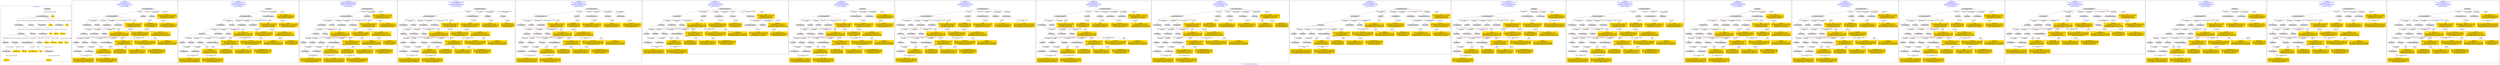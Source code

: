 digraph n0 {
fontcolor="blue"
remincross="true"
label="s17-s-houston-museum-of-fine-arts.json"
subgraph cluster_0 {
label="1-correct model"
n2[style="filled",color="white",fillcolor="lightgray",label="E12_Production1"];
n3[style="filled",color="white",fillcolor="lightgray",label="E21_Person1"];
n4[style="filled",color="white",fillcolor="lightgray",label="E55_Type1"];
n5[style="filled",color="white",fillcolor="lightgray",label="E52_Time-Span1"];
n6[style="filled",color="white",fillcolor="lightgray",label="E69_Death1"];
n7[style="filled",color="white",fillcolor="lightgray",label="E74_Group1"];
n8[style="filled",color="white",fillcolor="lightgray",label="E82_Actor_Appellation1"];
n9[style="filled",color="white",fillcolor="lightgray",label="E67_Birth1"];
n10[shape="plaintext",style="filled",fillcolor="gold",label="artist_uri"];
n11[style="filled",color="white",fillcolor="lightgray",label="E22_Man-Made_Object1"];
n12[style="filled",color="white",fillcolor="lightgray",label="E35_Title1"];
n13[style="filled",color="white",fillcolor="lightgray",label="E8_Acquisition1"];
n14[shape="plaintext",style="filled",fillcolor="gold",label="artdesc"];
n15[style="filled",color="white",fillcolor="lightgray",label="E54_Dimension1"];
n16[shape="plaintext",style="filled",fillcolor="gold",label="link"];
n17[shape="plaintext",style="filled",fillcolor="gold",label="title"];
n18[style="filled",color="white",fillcolor="lightgray",label="E38_Image1"];
n19[shape="plaintext",style="filled",fillcolor="gold",label="photo"];
n20[shape="plaintext",style="filled",fillcolor="gold",label="artyear"];
n21[style="filled",color="white",fillcolor="lightgray",label="E52_Time-Span2"];
n22[shape="plaintext",style="filled",fillcolor="gold",label="artist_birth"];
n23[style="filled",color="white",fillcolor="lightgray",label="E52_Time-Span3"];
n24[shape="plaintext",style="filled",fillcolor="gold",label="artist_death"];
n25[shape="plaintext",style="filled",fillcolor="gold",label="dimensions"];
n26[shape="plaintext",style="filled",fillcolor="gold",label="technique_uri"];
n27[shape="plaintext",style="filled",fillcolor="gold",label="technique"];
n28[shape="plaintext",style="filled",fillcolor="gold",label="nationality_URI"];
n29[shape="plaintext",style="filled",fillcolor="gold",label="nationality"];
n30[shape="plaintext",style="filled",fillcolor="gold",label="artist_appellation_uri"];
n31[shape="plaintext",style="filled",fillcolor="gold",label="artist"];
n32[shape="plaintext",style="filled",fillcolor="gold",label="credittext"];
}
subgraph cluster_1 {
label="candidate 0\nlink coherence:0.96875\nnode coherence:1.0\nconfidence:0.5052879513532035\nmapping score:0.5225959837844011\ncost:131.009702\n-precision:0.78-recall:0.83"
n34[style="filled",color="white",fillcolor="lightgray",label="E12_Production1"];
n35[style="filled",color="white",fillcolor="lightgray",label="E21_Person1"];
n36[style="filled",color="white",fillcolor="lightgray",label="E52_Time-Span2"];
n37[style="filled",color="white",fillcolor="lightgray",label="E55_Type1"];
n38[style="filled",color="white",fillcolor="lightgray",label="E67_Birth1"];
n39[style="filled",color="white",fillcolor="lightgray",label="E69_Death1"];
n40[style="filled",color="white",fillcolor="lightgray",label="E74_Group1"];
n41[style="filled",color="white",fillcolor="lightgray",label="E82_Actor_Appellation1"];
n42[style="filled",color="white",fillcolor="lightgray",label="E22_Man-Made_Object1"];
n43[style="filled",color="white",fillcolor="lightgray",label="E35_Title1"];
n44[style="filled",color="white",fillcolor="lightgray",label="E54_Dimension1"];
n45[style="filled",color="white",fillcolor="lightgray",label="E8_Acquisition1"];
n46[style="filled",color="white",fillcolor="lightgray",label="E33_Linguistic_Object1"];
n47[style="filled",color="white",fillcolor="lightgray",label="E55_Type3"];
n48[style="filled",color="white",fillcolor="lightgray",label="E52_Time-Span1"];
n49[style="filled",color="white",fillcolor="lightgray",label="E52_Time-Span3"];
n50[style="filled",color="white",fillcolor="lightgray",label="E38_Image1"];
n51[shape="plaintext",style="filled",fillcolor="gold",label="technique\n[E55_Type,label,0.522]\n[E29_Design_or_Procedure,P3_has_note,0.4]\n[E73_Information_Object,P3_has_note,0.041]\n[E33_Linguistic_Object,P3_has_note,0.038]"];
n52[shape="plaintext",style="filled",fillcolor="gold",label="artist\n[E82_Actor_Appellation,label,0.477]\n[E22_Man-Made_Object,classLink,0.224]\n[E30_Right,P3_has_note,0.158]\n[E8_Acquisition,P3_has_note,0.141]"];
n53[shape="plaintext",style="filled",fillcolor="gold",label="artdesc\n[E33_Linguistic_Object,P3_has_note,0.467]\n[E73_Information_Object,P3_has_note,0.411]\n[E30_Right,P3_has_note,0.065]\n[E8_Acquisition,P3_has_note,0.057]"];
n54[shape="plaintext",style="filled",fillcolor="gold",label="artist_birth\n[E52_Time-Span,P82_at_some_time_within,0.403]\n[E52_Time-Span,P82a_begin_of_the_begin,0.301]\n[E52_Time-Span,P82b_end_of_the_end,0.225]\n[E52_Time-Span,label,0.071]"];
n55[shape="plaintext",style="filled",fillcolor="gold",label="nationality\n[E74_Group,label,0.503]\n[E74_Group,classLink,0.314]\n[E8_Acquisition,P3_has_note,0.091]\n[E30_Right,P3_has_note,0.091]"];
n56[shape="plaintext",style="filled",fillcolor="gold",label="title\n[E35_Title,label,0.334]\n[E33_Linguistic_Object,P3_has_note,0.296]\n[E73_Information_Object,P3_has_note,0.194]\n[E22_Man-Made_Object,classLink,0.176]"];
n57[shape="plaintext",style="filled",fillcolor="gold",label="artist_appellation_uri\n[E82_Actor_Appellation,classLink,0.688]\n[E22_Man-Made_Object,classLink,0.188]\n[E38_Image,classLink,0.073]\n[E21_Person,classLink,0.051]"];
n58[shape="plaintext",style="filled",fillcolor="gold",label="nationality_URI\n[E74_Group,classLink,0.763]\n[E55_Type,classLink,0.087]\n[E57_Material,classLink,0.082]\n[E74_Group,label,0.068]"];
n59[shape="plaintext",style="filled",fillcolor="gold",label="technique_uri\n[E55_Type,classLink,0.397]\n[E57_Material,classLink,0.383]\n[E74_Group,classLink,0.219]\n[E55_Type,label,0.0]"];
n60[shape="plaintext",style="filled",fillcolor="gold",label="artist_uri\n[E22_Man-Made_Object,classLink,0.477]\n[E21_Person,classLink,0.19]\n[E38_Image,classLink,0.181]\n[E82_Actor_Appellation,classLink,0.152]"];
n61[shape="plaintext",style="filled",fillcolor="gold",label="artist_death\n[E52_Time-Span,P82_at_some_time_within,0.421]\n[E52_Time-Span,P82b_end_of_the_end,0.415]\n[E52_Time-Span,P82a_begin_of_the_begin,0.104]\n[E52_Time-Span,label,0.059]"];
n62[shape="plaintext",style="filled",fillcolor="gold",label="credittext\n[E30_Right,P3_has_note,0.469]\n[E8_Acquisition,P3_has_note,0.371]\n[E33_Linguistic_Object,P3_has_note,0.136]\n[E73_Information_Object,P3_has_note,0.024]"];
n63[shape="plaintext",style="filled",fillcolor="gold",label="dimensions\n[E54_Dimension,P3_has_note,0.936]\n[E33_Linguistic_Object,P3_has_note,0.027]\n[E82_Actor_Appellation,label,0.026]\n[E38_Image,classLink,0.011]"];
n64[shape="plaintext",style="filled",fillcolor="gold",label="link\n[E22_Man-Made_Object,classLink,0.648]\n[E38_Image,classLink,0.168]\n[E30_Right,P3_has_note,0.095]\n[E40_Legal_Body,label,0.089]"];
n65[shape="plaintext",style="filled",fillcolor="gold",label="photo\n[E38_Image,classLink,0.53]\n[E22_Man-Made_Object,classLink,0.452]\n[E82_Actor_Appellation,label,0.011]\n[E30_Right,P3_has_note,0.007]"];
n66[shape="plaintext",style="filled",fillcolor="gold",label="artyear\n[E52_Time-Span,P82_at_some_time_within,0.433]\n[E52_Time-Span,P82b_end_of_the_end,0.339]\n[E52_Time-Span,P82a_begin_of_the_begin,0.133]\n[E33_Linguistic_Object,P3_has_note,0.094]"];
}
subgraph cluster_2 {
label="candidate 1\nlink coherence:0.967741935483871\nnode coherence:1.0\nconfidence:0.5052879513532035\nmapping score:0.5330126504510678\ncost:130.009702\n-precision:0.87-recall:0.9"
n68[style="filled",color="white",fillcolor="lightgray",label="E12_Production1"];
n69[style="filled",color="white",fillcolor="lightgray",label="E21_Person1"];
n70[style="filled",color="white",fillcolor="lightgray",label="E52_Time-Span2"];
n71[style="filled",color="white",fillcolor="lightgray",label="E55_Type1"];
n72[style="filled",color="white",fillcolor="lightgray",label="E67_Birth1"];
n73[style="filled",color="white",fillcolor="lightgray",label="E69_Death1"];
n74[style="filled",color="white",fillcolor="lightgray",label="E74_Group1"];
n75[style="filled",color="white",fillcolor="lightgray",label="E82_Actor_Appellation1"];
n76[style="filled",color="white",fillcolor="lightgray",label="E22_Man-Made_Object1"];
n77[style="filled",color="white",fillcolor="lightgray",label="E35_Title1"];
n78[style="filled",color="white",fillcolor="lightgray",label="E54_Dimension1"];
n79[style="filled",color="white",fillcolor="lightgray",label="E8_Acquisition1"];
n80[style="filled",color="white",fillcolor="lightgray",label="E38_Image1"];
n81[style="filled",color="white",fillcolor="lightgray",label="E52_Time-Span1"];
n82[style="filled",color="white",fillcolor="lightgray",label="E52_Time-Span3"];
n83[style="filled",color="white",fillcolor="lightgray",label="E33_Linguistic_Object1"];
n84[shape="plaintext",style="filled",fillcolor="gold",label="technique\n[E55_Type,label,0.522]\n[E29_Design_or_Procedure,P3_has_note,0.4]\n[E73_Information_Object,P3_has_note,0.041]\n[E33_Linguistic_Object,P3_has_note,0.038]"];
n85[shape="plaintext",style="filled",fillcolor="gold",label="artist\n[E82_Actor_Appellation,label,0.477]\n[E22_Man-Made_Object,classLink,0.224]\n[E30_Right,P3_has_note,0.158]\n[E8_Acquisition,P3_has_note,0.141]"];
n86[shape="plaintext",style="filled",fillcolor="gold",label="artdesc\n[E33_Linguistic_Object,P3_has_note,0.467]\n[E73_Information_Object,P3_has_note,0.411]\n[E30_Right,P3_has_note,0.065]\n[E8_Acquisition,P3_has_note,0.057]"];
n87[shape="plaintext",style="filled",fillcolor="gold",label="artist_birth\n[E52_Time-Span,P82_at_some_time_within,0.403]\n[E52_Time-Span,P82a_begin_of_the_begin,0.301]\n[E52_Time-Span,P82b_end_of_the_end,0.225]\n[E52_Time-Span,label,0.071]"];
n88[shape="plaintext",style="filled",fillcolor="gold",label="nationality\n[E74_Group,label,0.503]\n[E74_Group,classLink,0.314]\n[E8_Acquisition,P3_has_note,0.091]\n[E30_Right,P3_has_note,0.091]"];
n89[shape="plaintext",style="filled",fillcolor="gold",label="title\n[E35_Title,label,0.334]\n[E33_Linguistic_Object,P3_has_note,0.296]\n[E73_Information_Object,P3_has_note,0.194]\n[E22_Man-Made_Object,classLink,0.176]"];
n90[shape="plaintext",style="filled",fillcolor="gold",label="artist_appellation_uri\n[E82_Actor_Appellation,classLink,0.688]\n[E22_Man-Made_Object,classLink,0.188]\n[E38_Image,classLink,0.073]\n[E21_Person,classLink,0.051]"];
n91[shape="plaintext",style="filled",fillcolor="gold",label="nationality_URI\n[E74_Group,classLink,0.763]\n[E55_Type,classLink,0.087]\n[E57_Material,classLink,0.082]\n[E74_Group,label,0.068]"];
n92[shape="plaintext",style="filled",fillcolor="gold",label="artist_uri\n[E22_Man-Made_Object,classLink,0.477]\n[E21_Person,classLink,0.19]\n[E38_Image,classLink,0.181]\n[E82_Actor_Appellation,classLink,0.152]"];
n93[shape="plaintext",style="filled",fillcolor="gold",label="artist_death\n[E52_Time-Span,P82_at_some_time_within,0.421]\n[E52_Time-Span,P82b_end_of_the_end,0.415]\n[E52_Time-Span,P82a_begin_of_the_begin,0.104]\n[E52_Time-Span,label,0.059]"];
n94[shape="plaintext",style="filled",fillcolor="gold",label="credittext\n[E30_Right,P3_has_note,0.469]\n[E8_Acquisition,P3_has_note,0.371]\n[E33_Linguistic_Object,P3_has_note,0.136]\n[E73_Information_Object,P3_has_note,0.024]"];
n95[shape="plaintext",style="filled",fillcolor="gold",label="dimensions\n[E54_Dimension,P3_has_note,0.936]\n[E33_Linguistic_Object,P3_has_note,0.027]\n[E82_Actor_Appellation,label,0.026]\n[E38_Image,classLink,0.011]"];
n96[shape="plaintext",style="filled",fillcolor="gold",label="technique_uri\n[E55_Type,classLink,0.397]\n[E57_Material,classLink,0.383]\n[E74_Group,classLink,0.219]\n[E55_Type,label,0.0]"];
n97[shape="plaintext",style="filled",fillcolor="gold",label="link\n[E22_Man-Made_Object,classLink,0.648]\n[E38_Image,classLink,0.168]\n[E30_Right,P3_has_note,0.095]\n[E40_Legal_Body,label,0.089]"];
n98[shape="plaintext",style="filled",fillcolor="gold",label="photo\n[E38_Image,classLink,0.53]\n[E22_Man-Made_Object,classLink,0.452]\n[E82_Actor_Appellation,label,0.011]\n[E30_Right,P3_has_note,0.007]"];
n99[shape="plaintext",style="filled",fillcolor="gold",label="artyear\n[E52_Time-Span,P82_at_some_time_within,0.433]\n[E52_Time-Span,P82b_end_of_the_end,0.339]\n[E52_Time-Span,P82a_begin_of_the_begin,0.133]\n[E33_Linguistic_Object,P3_has_note,0.094]"];
}
subgraph cluster_3 {
label="candidate 10\nlink coherence:0.9333333333333333\nnode coherence:0.9642857142857143\nconfidence:0.5048937852294216\nmapping score:0.5313931665050453\ncost:228.009722\n-precision:0.8-recall:0.8"
n101[style="filled",color="white",fillcolor="lightgray",label="E12_Production1"];
n102[style="filled",color="white",fillcolor="lightgray",label="E21_Person1"];
n103[style="filled",color="white",fillcolor="lightgray",label="E55_Type1"];
n104[style="filled",color="white",fillcolor="lightgray",label="E67_Birth1"];
n105[style="filled",color="white",fillcolor="lightgray",label="E69_Death1"];
n106[style="filled",color="white",fillcolor="lightgray",label="E74_Group1"];
n107[style="filled",color="white",fillcolor="lightgray",label="E82_Actor_Appellation1"];
n108[style="filled",color="white",fillcolor="lightgray",label="E22_Man-Made_Object1"];
n109[style="filled",color="white",fillcolor="lightgray",label="E35_Title1"];
n110[style="filled",color="white",fillcolor="lightgray",label="E54_Dimension1"];
n111[style="filled",color="white",fillcolor="lightgray",label="E8_Acquisition1"];
n112[style="filled",color="white",fillcolor="lightgray",label="E33_Linguistic_Object1"];
n113[style="filled",color="white",fillcolor="lightgray",label="E52_Time-Span1"];
n114[style="filled",color="white",fillcolor="lightgray",label="E52_Time-Span3"];
n115[style="filled",color="white",fillcolor="lightgray",label="E38_Image1"];
n116[shape="plaintext",style="filled",fillcolor="gold",label="technique\n[E55_Type,label,0.522]\n[E29_Design_or_Procedure,P3_has_note,0.4]\n[E73_Information_Object,P3_has_note,0.041]\n[E33_Linguistic_Object,P3_has_note,0.038]"];
n117[shape="plaintext",style="filled",fillcolor="gold",label="artist_death\n[E52_Time-Span,P82_at_some_time_within,0.421]\n[E52_Time-Span,P82b_end_of_the_end,0.415]\n[E52_Time-Span,P82a_begin_of_the_begin,0.104]\n[E52_Time-Span,label,0.059]"];
n118[shape="plaintext",style="filled",fillcolor="gold",label="artist\n[E82_Actor_Appellation,label,0.477]\n[E22_Man-Made_Object,classLink,0.224]\n[E30_Right,P3_has_note,0.158]\n[E8_Acquisition,P3_has_note,0.141]"];
n119[shape="plaintext",style="filled",fillcolor="gold",label="artdesc\n[E33_Linguistic_Object,P3_has_note,0.467]\n[E73_Information_Object,P3_has_note,0.411]\n[E30_Right,P3_has_note,0.065]\n[E8_Acquisition,P3_has_note,0.057]"];
n120[shape="plaintext",style="filled",fillcolor="gold",label="nationality\n[E74_Group,label,0.503]\n[E74_Group,classLink,0.314]\n[E8_Acquisition,P3_has_note,0.091]\n[E30_Right,P3_has_note,0.091]"];
n121[shape="plaintext",style="filled",fillcolor="gold",label="title\n[E35_Title,label,0.334]\n[E33_Linguistic_Object,P3_has_note,0.296]\n[E73_Information_Object,P3_has_note,0.194]\n[E22_Man-Made_Object,classLink,0.176]"];
n122[shape="plaintext",style="filled",fillcolor="gold",label="artist_appellation_uri\n[E82_Actor_Appellation,classLink,0.688]\n[E22_Man-Made_Object,classLink,0.188]\n[E38_Image,classLink,0.073]\n[E21_Person,classLink,0.051]"];
n123[shape="plaintext",style="filled",fillcolor="gold",label="nationality_URI\n[E74_Group,classLink,0.763]\n[E55_Type,classLink,0.087]\n[E57_Material,classLink,0.082]\n[E74_Group,label,0.068]"];
n124[shape="plaintext",style="filled",fillcolor="gold",label="artist_uri\n[E22_Man-Made_Object,classLink,0.477]\n[E21_Person,classLink,0.19]\n[E38_Image,classLink,0.181]\n[E82_Actor_Appellation,classLink,0.152]"];
n125[shape="plaintext",style="filled",fillcolor="gold",label="artist_birth\n[E52_Time-Span,P82_at_some_time_within,0.403]\n[E52_Time-Span,P82a_begin_of_the_begin,0.301]\n[E52_Time-Span,P82b_end_of_the_end,0.225]\n[E52_Time-Span,label,0.071]"];
n126[shape="plaintext",style="filled",fillcolor="gold",label="credittext\n[E30_Right,P3_has_note,0.469]\n[E8_Acquisition,P3_has_note,0.371]\n[E33_Linguistic_Object,P3_has_note,0.136]\n[E73_Information_Object,P3_has_note,0.024]"];
n127[shape="plaintext",style="filled",fillcolor="gold",label="dimensions\n[E54_Dimension,P3_has_note,0.936]\n[E33_Linguistic_Object,P3_has_note,0.027]\n[E82_Actor_Appellation,label,0.026]\n[E38_Image,classLink,0.011]"];
n128[shape="plaintext",style="filled",fillcolor="gold",label="technique_uri\n[E55_Type,classLink,0.397]\n[E57_Material,classLink,0.383]\n[E74_Group,classLink,0.219]\n[E55_Type,label,0.0]"];
n129[shape="plaintext",style="filled",fillcolor="gold",label="link\n[E22_Man-Made_Object,classLink,0.648]\n[E38_Image,classLink,0.168]\n[E30_Right,P3_has_note,0.095]\n[E40_Legal_Body,label,0.089]"];
n130[shape="plaintext",style="filled",fillcolor="gold",label="photo\n[E38_Image,classLink,0.53]\n[E22_Man-Made_Object,classLink,0.452]\n[E82_Actor_Appellation,label,0.011]\n[E30_Right,P3_has_note,0.007]"];
n131[shape="plaintext",style="filled",fillcolor="gold",label="artyear\n[E52_Time-Span,P82_at_some_time_within,0.433]\n[E52_Time-Span,P82b_end_of_the_end,0.339]\n[E52_Time-Span,P82a_begin_of_the_begin,0.133]\n[E33_Linguistic_Object,P3_has_note,0.094]"];
}
subgraph cluster_4 {
label="candidate 11\nlink coherence:0.9090909090909091\nnode coherence:1.0\nconfidence:0.5052879513532035\nmapping score:0.5225959837844011\ncost:330.019704\n-precision:0.76-recall:0.83"
n133[style="filled",color="white",fillcolor="lightgray",label="E12_Production1"];
n134[style="filled",color="white",fillcolor="lightgray",label="E21_Person1"];
n135[style="filled",color="white",fillcolor="lightgray",label="E52_Time-Span2"];
n136[style="filled",color="white",fillcolor="lightgray",label="E55_Type1"];
n137[style="filled",color="white",fillcolor="lightgray",label="E67_Birth1"];
n138[style="filled",color="white",fillcolor="lightgray",label="E69_Death1"];
n139[style="filled",color="white",fillcolor="lightgray",label="E74_Group1"];
n140[style="filled",color="white",fillcolor="lightgray",label="E82_Actor_Appellation1"];
n141[style="filled",color="white",fillcolor="lightgray",label="E22_Man-Made_Object1"];
n142[style="filled",color="white",fillcolor="lightgray",label="E35_Title1"];
n143[style="filled",color="white",fillcolor="lightgray",label="E54_Dimension1"];
n144[style="filled",color="white",fillcolor="lightgray",label="E8_Acquisition1"];
n145[style="filled",color="white",fillcolor="lightgray",label="E33_Linguistic_Object2"];
n146[style="filled",color="white",fillcolor="lightgray",label="E52_Time-Span1"];
n147[style="filled",color="white",fillcolor="lightgray",label="E52_Time-Span3"];
n148[style="filled",color="white",fillcolor="lightgray",label="E33_Linguistic_Object1"];
n149[style="filled",color="white",fillcolor="lightgray",label="E38_Image1"];
n150[style="filled",color="white",fillcolor="lightgray",label="E55_Type3"];
n151[shape="plaintext",style="filled",fillcolor="gold",label="technique\n[E55_Type,label,0.522]\n[E29_Design_or_Procedure,P3_has_note,0.4]\n[E73_Information_Object,P3_has_note,0.041]\n[E33_Linguistic_Object,P3_has_note,0.038]"];
n152[shape="plaintext",style="filled",fillcolor="gold",label="artist\n[E82_Actor_Appellation,label,0.477]\n[E22_Man-Made_Object,classLink,0.224]\n[E30_Right,P3_has_note,0.158]\n[E8_Acquisition,P3_has_note,0.141]"];
n153[shape="plaintext",style="filled",fillcolor="gold",label="artdesc\n[E33_Linguistic_Object,P3_has_note,0.467]\n[E73_Information_Object,P3_has_note,0.411]\n[E30_Right,P3_has_note,0.065]\n[E8_Acquisition,P3_has_note,0.057]"];
n154[shape="plaintext",style="filled",fillcolor="gold",label="artist_birth\n[E52_Time-Span,P82_at_some_time_within,0.403]\n[E52_Time-Span,P82a_begin_of_the_begin,0.301]\n[E52_Time-Span,P82b_end_of_the_end,0.225]\n[E52_Time-Span,label,0.071]"];
n155[shape="plaintext",style="filled",fillcolor="gold",label="nationality\n[E74_Group,label,0.503]\n[E74_Group,classLink,0.314]\n[E8_Acquisition,P3_has_note,0.091]\n[E30_Right,P3_has_note,0.091]"];
n156[shape="plaintext",style="filled",fillcolor="gold",label="title\n[E35_Title,label,0.334]\n[E33_Linguistic_Object,P3_has_note,0.296]\n[E73_Information_Object,P3_has_note,0.194]\n[E22_Man-Made_Object,classLink,0.176]"];
n157[shape="plaintext",style="filled",fillcolor="gold",label="artist_appellation_uri\n[E82_Actor_Appellation,classLink,0.688]\n[E22_Man-Made_Object,classLink,0.188]\n[E38_Image,classLink,0.073]\n[E21_Person,classLink,0.051]"];
n158[shape="plaintext",style="filled",fillcolor="gold",label="nationality_URI\n[E74_Group,classLink,0.763]\n[E55_Type,classLink,0.087]\n[E57_Material,classLink,0.082]\n[E74_Group,label,0.068]"];
n159[shape="plaintext",style="filled",fillcolor="gold",label="technique_uri\n[E55_Type,classLink,0.397]\n[E57_Material,classLink,0.383]\n[E74_Group,classLink,0.219]\n[E55_Type,label,0.0]"];
n160[shape="plaintext",style="filled",fillcolor="gold",label="artist_uri\n[E22_Man-Made_Object,classLink,0.477]\n[E21_Person,classLink,0.19]\n[E38_Image,classLink,0.181]\n[E82_Actor_Appellation,classLink,0.152]"];
n161[shape="plaintext",style="filled",fillcolor="gold",label="artist_death\n[E52_Time-Span,P82_at_some_time_within,0.421]\n[E52_Time-Span,P82b_end_of_the_end,0.415]\n[E52_Time-Span,P82a_begin_of_the_begin,0.104]\n[E52_Time-Span,label,0.059]"];
n162[shape="plaintext",style="filled",fillcolor="gold",label="credittext\n[E30_Right,P3_has_note,0.469]\n[E8_Acquisition,P3_has_note,0.371]\n[E33_Linguistic_Object,P3_has_note,0.136]\n[E73_Information_Object,P3_has_note,0.024]"];
n163[shape="plaintext",style="filled",fillcolor="gold",label="dimensions\n[E54_Dimension,P3_has_note,0.936]\n[E33_Linguistic_Object,P3_has_note,0.027]\n[E82_Actor_Appellation,label,0.026]\n[E38_Image,classLink,0.011]"];
n164[shape="plaintext",style="filled",fillcolor="gold",label="link\n[E22_Man-Made_Object,classLink,0.648]\n[E38_Image,classLink,0.168]\n[E30_Right,P3_has_note,0.095]\n[E40_Legal_Body,label,0.089]"];
n165[shape="plaintext",style="filled",fillcolor="gold",label="photo\n[E38_Image,classLink,0.53]\n[E22_Man-Made_Object,classLink,0.452]\n[E82_Actor_Appellation,label,0.011]\n[E30_Right,P3_has_note,0.007]"];
n166[shape="plaintext",style="filled",fillcolor="gold",label="artyear\n[E52_Time-Span,P82_at_some_time_within,0.433]\n[E52_Time-Span,P82b_end_of_the_end,0.339]\n[E52_Time-Span,P82a_begin_of_the_begin,0.133]\n[E33_Linguistic_Object,P3_has_note,0.094]"];
}
subgraph cluster_5 {
label="candidate 12\nlink coherence:0.9090909090909091\nnode coherence:1.0\nconfidence:0.5052879513532035\nmapping score:0.5225959837844011\ncost:330.019724\n-precision:0.73-recall:0.8"
n168[style="filled",color="white",fillcolor="lightgray",label="E12_Production1"];
n169[style="filled",color="white",fillcolor="lightgray",label="E21_Person1"];
n170[style="filled",color="white",fillcolor="lightgray",label="E52_Time-Span2"];
n171[style="filled",color="white",fillcolor="lightgray",label="E55_Type1"];
n172[style="filled",color="white",fillcolor="lightgray",label="E67_Birth1"];
n173[style="filled",color="white",fillcolor="lightgray",label="E69_Death1"];
n174[style="filled",color="white",fillcolor="lightgray",label="E74_Group1"];
n175[style="filled",color="white",fillcolor="lightgray",label="E82_Actor_Appellation1"];
n176[style="filled",color="white",fillcolor="lightgray",label="E22_Man-Made_Object1"];
n177[style="filled",color="white",fillcolor="lightgray",label="E35_Title1"];
n178[style="filled",color="white",fillcolor="lightgray",label="E8_Acquisition1"];
n179[style="filled",color="white",fillcolor="lightgray",label="E33_Linguistic_Object1"];
n180[style="filled",color="white",fillcolor="lightgray",label="E55_Type3"];
n181[style="filled",color="white",fillcolor="lightgray",label="E52_Time-Span1"];
n182[style="filled",color="white",fillcolor="lightgray",label="E52_Time-Span3"];
n183[style="filled",color="white",fillcolor="lightgray",label="E33_Linguistic_Object2"];
n184[style="filled",color="white",fillcolor="lightgray",label="E38_Image1"];
n185[style="filled",color="white",fillcolor="lightgray",label="E54_Dimension1"];
n186[shape="plaintext",style="filled",fillcolor="gold",label="technique\n[E55_Type,label,0.522]\n[E29_Design_or_Procedure,P3_has_note,0.4]\n[E73_Information_Object,P3_has_note,0.041]\n[E33_Linguistic_Object,P3_has_note,0.038]"];
n187[shape="plaintext",style="filled",fillcolor="gold",label="artist\n[E82_Actor_Appellation,label,0.477]\n[E22_Man-Made_Object,classLink,0.224]\n[E30_Right,P3_has_note,0.158]\n[E8_Acquisition,P3_has_note,0.141]"];
n188[shape="plaintext",style="filled",fillcolor="gold",label="artist_birth\n[E52_Time-Span,P82_at_some_time_within,0.403]\n[E52_Time-Span,P82a_begin_of_the_begin,0.301]\n[E52_Time-Span,P82b_end_of_the_end,0.225]\n[E52_Time-Span,label,0.071]"];
n189[shape="plaintext",style="filled",fillcolor="gold",label="nationality\n[E74_Group,label,0.503]\n[E74_Group,classLink,0.314]\n[E8_Acquisition,P3_has_note,0.091]\n[E30_Right,P3_has_note,0.091]"];
n190[shape="plaintext",style="filled",fillcolor="gold",label="artdesc\n[E33_Linguistic_Object,P3_has_note,0.467]\n[E73_Information_Object,P3_has_note,0.411]\n[E30_Right,P3_has_note,0.065]\n[E8_Acquisition,P3_has_note,0.057]"];
n191[shape="plaintext",style="filled",fillcolor="gold",label="title\n[E35_Title,label,0.334]\n[E33_Linguistic_Object,P3_has_note,0.296]\n[E73_Information_Object,P3_has_note,0.194]\n[E22_Man-Made_Object,classLink,0.176]"];
n192[shape="plaintext",style="filled",fillcolor="gold",label="artist_appellation_uri\n[E82_Actor_Appellation,classLink,0.688]\n[E22_Man-Made_Object,classLink,0.188]\n[E38_Image,classLink,0.073]\n[E21_Person,classLink,0.051]"];
n193[shape="plaintext",style="filled",fillcolor="gold",label="nationality_URI\n[E74_Group,classLink,0.763]\n[E55_Type,classLink,0.087]\n[E57_Material,classLink,0.082]\n[E74_Group,label,0.068]"];
n194[shape="plaintext",style="filled",fillcolor="gold",label="technique_uri\n[E55_Type,classLink,0.397]\n[E57_Material,classLink,0.383]\n[E74_Group,classLink,0.219]\n[E55_Type,label,0.0]"];
n195[shape="plaintext",style="filled",fillcolor="gold",label="artist_uri\n[E22_Man-Made_Object,classLink,0.477]\n[E21_Person,classLink,0.19]\n[E38_Image,classLink,0.181]\n[E82_Actor_Appellation,classLink,0.152]"];
n196[shape="plaintext",style="filled",fillcolor="gold",label="artist_death\n[E52_Time-Span,P82_at_some_time_within,0.421]\n[E52_Time-Span,P82b_end_of_the_end,0.415]\n[E52_Time-Span,P82a_begin_of_the_begin,0.104]\n[E52_Time-Span,label,0.059]"];
n197[shape="plaintext",style="filled",fillcolor="gold",label="credittext\n[E30_Right,P3_has_note,0.469]\n[E8_Acquisition,P3_has_note,0.371]\n[E33_Linguistic_Object,P3_has_note,0.136]\n[E73_Information_Object,P3_has_note,0.024]"];
n198[shape="plaintext",style="filled",fillcolor="gold",label="dimensions\n[E54_Dimension,P3_has_note,0.936]\n[E33_Linguistic_Object,P3_has_note,0.027]\n[E82_Actor_Appellation,label,0.026]\n[E38_Image,classLink,0.011]"];
n199[shape="plaintext",style="filled",fillcolor="gold",label="link\n[E22_Man-Made_Object,classLink,0.648]\n[E38_Image,classLink,0.168]\n[E30_Right,P3_has_note,0.095]\n[E40_Legal_Body,label,0.089]"];
n200[shape="plaintext",style="filled",fillcolor="gold",label="photo\n[E38_Image,classLink,0.53]\n[E22_Man-Made_Object,classLink,0.452]\n[E82_Actor_Appellation,label,0.011]\n[E30_Right,P3_has_note,0.007]"];
n201[shape="plaintext",style="filled",fillcolor="gold",label="artyear\n[E52_Time-Span,P82_at_some_time_within,0.433]\n[E52_Time-Span,P82b_end_of_the_end,0.339]\n[E52_Time-Span,P82a_begin_of_the_begin,0.133]\n[E33_Linguistic_Object,P3_has_note,0.094]"];
}
subgraph cluster_6 {
label="candidate 13\nlink coherence:0.90625\nnode coherence:1.0\nconfidence:0.5052879513532035\nmapping score:0.5225959837844011\ncost:230.019704\n-precision:0.78-recall:0.83"
n203[style="filled",color="white",fillcolor="lightgray",label="E12_Production1"];
n204[style="filled",color="white",fillcolor="lightgray",label="E21_Person1"];
n205[style="filled",color="white",fillcolor="lightgray",label="E52_Time-Span2"];
n206[style="filled",color="white",fillcolor="lightgray",label="E55_Type1"];
n207[style="filled",color="white",fillcolor="lightgray",label="E67_Birth1"];
n208[style="filled",color="white",fillcolor="lightgray",label="E69_Death1"];
n209[style="filled",color="white",fillcolor="lightgray",label="E74_Group1"];
n210[style="filled",color="white",fillcolor="lightgray",label="E82_Actor_Appellation1"];
n211[style="filled",color="white",fillcolor="lightgray",label="E22_Man-Made_Object1"];
n212[style="filled",color="white",fillcolor="lightgray",label="E35_Title1"];
n213[style="filled",color="white",fillcolor="lightgray",label="E54_Dimension1"];
n214[style="filled",color="white",fillcolor="lightgray",label="E55_Type2"];
n215[style="filled",color="white",fillcolor="lightgray",label="E8_Acquisition1"];
n216[style="filled",color="white",fillcolor="lightgray",label="E52_Time-Span1"];
n217[style="filled",color="white",fillcolor="lightgray",label="E52_Time-Span3"];
n218[style="filled",color="white",fillcolor="lightgray",label="E33_Linguistic_Object1"];
n219[style="filled",color="white",fillcolor="lightgray",label="E38_Image1"];
n220[shape="plaintext",style="filled",fillcolor="gold",label="technique\n[E55_Type,label,0.522]\n[E29_Design_or_Procedure,P3_has_note,0.4]\n[E73_Information_Object,P3_has_note,0.041]\n[E33_Linguistic_Object,P3_has_note,0.038]"];
n221[shape="plaintext",style="filled",fillcolor="gold",label="artist\n[E82_Actor_Appellation,label,0.477]\n[E22_Man-Made_Object,classLink,0.224]\n[E30_Right,P3_has_note,0.158]\n[E8_Acquisition,P3_has_note,0.141]"];
n222[shape="plaintext",style="filled",fillcolor="gold",label="artdesc\n[E33_Linguistic_Object,P3_has_note,0.467]\n[E73_Information_Object,P3_has_note,0.411]\n[E30_Right,P3_has_note,0.065]\n[E8_Acquisition,P3_has_note,0.057]"];
n223[shape="plaintext",style="filled",fillcolor="gold",label="artist_birth\n[E52_Time-Span,P82_at_some_time_within,0.403]\n[E52_Time-Span,P82a_begin_of_the_begin,0.301]\n[E52_Time-Span,P82b_end_of_the_end,0.225]\n[E52_Time-Span,label,0.071]"];
n224[shape="plaintext",style="filled",fillcolor="gold",label="nationality\n[E74_Group,label,0.503]\n[E74_Group,classLink,0.314]\n[E8_Acquisition,P3_has_note,0.091]\n[E30_Right,P3_has_note,0.091]"];
n225[shape="plaintext",style="filled",fillcolor="gold",label="title\n[E35_Title,label,0.334]\n[E33_Linguistic_Object,P3_has_note,0.296]\n[E73_Information_Object,P3_has_note,0.194]\n[E22_Man-Made_Object,classLink,0.176]"];
n226[shape="plaintext",style="filled",fillcolor="gold",label="artist_appellation_uri\n[E82_Actor_Appellation,classLink,0.688]\n[E22_Man-Made_Object,classLink,0.188]\n[E38_Image,classLink,0.073]\n[E21_Person,classLink,0.051]"];
n227[shape="plaintext",style="filled",fillcolor="gold",label="nationality_URI\n[E74_Group,classLink,0.763]\n[E55_Type,classLink,0.087]\n[E57_Material,classLink,0.082]\n[E74_Group,label,0.068]"];
n228[shape="plaintext",style="filled",fillcolor="gold",label="artist_uri\n[E22_Man-Made_Object,classLink,0.477]\n[E21_Person,classLink,0.19]\n[E38_Image,classLink,0.181]\n[E82_Actor_Appellation,classLink,0.152]"];
n229[shape="plaintext",style="filled",fillcolor="gold",label="artist_death\n[E52_Time-Span,P82_at_some_time_within,0.421]\n[E52_Time-Span,P82b_end_of_the_end,0.415]\n[E52_Time-Span,P82a_begin_of_the_begin,0.104]\n[E52_Time-Span,label,0.059]"];
n230[shape="plaintext",style="filled",fillcolor="gold",label="credittext\n[E30_Right,P3_has_note,0.469]\n[E8_Acquisition,P3_has_note,0.371]\n[E33_Linguistic_Object,P3_has_note,0.136]\n[E73_Information_Object,P3_has_note,0.024]"];
n231[shape="plaintext",style="filled",fillcolor="gold",label="dimensions\n[E54_Dimension,P3_has_note,0.936]\n[E33_Linguistic_Object,P3_has_note,0.027]\n[E82_Actor_Appellation,label,0.026]\n[E38_Image,classLink,0.011]"];
n232[shape="plaintext",style="filled",fillcolor="gold",label="link\n[E22_Man-Made_Object,classLink,0.648]\n[E38_Image,classLink,0.168]\n[E30_Right,P3_has_note,0.095]\n[E40_Legal_Body,label,0.089]"];
n233[shape="plaintext",style="filled",fillcolor="gold",label="photo\n[E38_Image,classLink,0.53]\n[E22_Man-Made_Object,classLink,0.452]\n[E82_Actor_Appellation,label,0.011]\n[E30_Right,P3_has_note,0.007]"];
n234[shape="plaintext",style="filled",fillcolor="gold",label="technique_uri\n[E55_Type,classLink,0.397]\n[E57_Material,classLink,0.383]\n[E74_Group,classLink,0.219]\n[E55_Type,label,0.0]"];
n235[shape="plaintext",style="filled",fillcolor="gold",label="artyear\n[E52_Time-Span,P82_at_some_time_within,0.433]\n[E52_Time-Span,P82b_end_of_the_end,0.339]\n[E52_Time-Span,P82a_begin_of_the_begin,0.133]\n[E33_Linguistic_Object,P3_has_note,0.094]"];
}
subgraph cluster_7 {
label="candidate 14\nlink coherence:0.90625\nnode coherence:1.0\nconfidence:0.5052879513532035\nmapping score:0.5225959837844011\ncost:230.019724\n-precision:0.78-recall:0.83"
n237[style="filled",color="white",fillcolor="lightgray",label="E12_Production1"];
n238[style="filled",color="white",fillcolor="lightgray",label="E21_Person1"];
n239[style="filled",color="white",fillcolor="lightgray",label="E52_Time-Span2"];
n240[style="filled",color="white",fillcolor="lightgray",label="E55_Type1"];
n241[style="filled",color="white",fillcolor="lightgray",label="E67_Birth1"];
n242[style="filled",color="white",fillcolor="lightgray",label="E69_Death1"];
n243[style="filled",color="white",fillcolor="lightgray",label="E74_Group1"];
n244[style="filled",color="white",fillcolor="lightgray",label="E82_Actor_Appellation1"];
n245[style="filled",color="white",fillcolor="lightgray",label="E22_Man-Made_Object1"];
n246[style="filled",color="white",fillcolor="lightgray",label="E35_Title1"];
n247[style="filled",color="white",fillcolor="lightgray",label="E55_Type2"];
n248[style="filled",color="white",fillcolor="lightgray",label="E8_Acquisition1"];
n249[style="filled",color="white",fillcolor="lightgray",label="E38_Image1"];
n250[style="filled",color="white",fillcolor="lightgray",label="E52_Time-Span1"];
n251[style="filled",color="white",fillcolor="lightgray",label="E52_Time-Span3"];
n252[style="filled",color="white",fillcolor="lightgray",label="E33_Linguistic_Object1"];
n253[style="filled",color="white",fillcolor="lightgray",label="E54_Dimension1"];
n254[shape="plaintext",style="filled",fillcolor="gold",label="technique\n[E55_Type,label,0.522]\n[E29_Design_or_Procedure,P3_has_note,0.4]\n[E73_Information_Object,P3_has_note,0.041]\n[E33_Linguistic_Object,P3_has_note,0.038]"];
n255[shape="plaintext",style="filled",fillcolor="gold",label="artist\n[E82_Actor_Appellation,label,0.477]\n[E22_Man-Made_Object,classLink,0.224]\n[E30_Right,P3_has_note,0.158]\n[E8_Acquisition,P3_has_note,0.141]"];
n256[shape="plaintext",style="filled",fillcolor="gold",label="artdesc\n[E33_Linguistic_Object,P3_has_note,0.467]\n[E73_Information_Object,P3_has_note,0.411]\n[E30_Right,P3_has_note,0.065]\n[E8_Acquisition,P3_has_note,0.057]"];
n257[shape="plaintext",style="filled",fillcolor="gold",label="artist_birth\n[E52_Time-Span,P82_at_some_time_within,0.403]\n[E52_Time-Span,P82a_begin_of_the_begin,0.301]\n[E52_Time-Span,P82b_end_of_the_end,0.225]\n[E52_Time-Span,label,0.071]"];
n258[shape="plaintext",style="filled",fillcolor="gold",label="nationality\n[E74_Group,label,0.503]\n[E74_Group,classLink,0.314]\n[E8_Acquisition,P3_has_note,0.091]\n[E30_Right,P3_has_note,0.091]"];
n259[shape="plaintext",style="filled",fillcolor="gold",label="title\n[E35_Title,label,0.334]\n[E33_Linguistic_Object,P3_has_note,0.296]\n[E73_Information_Object,P3_has_note,0.194]\n[E22_Man-Made_Object,classLink,0.176]"];
n260[shape="plaintext",style="filled",fillcolor="gold",label="artist_appellation_uri\n[E82_Actor_Appellation,classLink,0.688]\n[E22_Man-Made_Object,classLink,0.188]\n[E38_Image,classLink,0.073]\n[E21_Person,classLink,0.051]"];
n261[shape="plaintext",style="filled",fillcolor="gold",label="nationality_URI\n[E74_Group,classLink,0.763]\n[E55_Type,classLink,0.087]\n[E57_Material,classLink,0.082]\n[E74_Group,label,0.068]"];
n262[shape="plaintext",style="filled",fillcolor="gold",label="artist_uri\n[E22_Man-Made_Object,classLink,0.477]\n[E21_Person,classLink,0.19]\n[E38_Image,classLink,0.181]\n[E82_Actor_Appellation,classLink,0.152]"];
n263[shape="plaintext",style="filled",fillcolor="gold",label="artist_death\n[E52_Time-Span,P82_at_some_time_within,0.421]\n[E52_Time-Span,P82b_end_of_the_end,0.415]\n[E52_Time-Span,P82a_begin_of_the_begin,0.104]\n[E52_Time-Span,label,0.059]"];
n264[shape="plaintext",style="filled",fillcolor="gold",label="credittext\n[E30_Right,P3_has_note,0.469]\n[E8_Acquisition,P3_has_note,0.371]\n[E33_Linguistic_Object,P3_has_note,0.136]\n[E73_Information_Object,P3_has_note,0.024]"];
n265[shape="plaintext",style="filled",fillcolor="gold",label="dimensions\n[E54_Dimension,P3_has_note,0.936]\n[E33_Linguistic_Object,P3_has_note,0.027]\n[E82_Actor_Appellation,label,0.026]\n[E38_Image,classLink,0.011]"];
n266[shape="plaintext",style="filled",fillcolor="gold",label="link\n[E22_Man-Made_Object,classLink,0.648]\n[E38_Image,classLink,0.168]\n[E30_Right,P3_has_note,0.095]\n[E40_Legal_Body,label,0.089]"];
n267[shape="plaintext",style="filled",fillcolor="gold",label="photo\n[E38_Image,classLink,0.53]\n[E22_Man-Made_Object,classLink,0.452]\n[E82_Actor_Appellation,label,0.011]\n[E30_Right,P3_has_note,0.007]"];
n268[shape="plaintext",style="filled",fillcolor="gold",label="technique_uri\n[E55_Type,classLink,0.397]\n[E57_Material,classLink,0.383]\n[E74_Group,classLink,0.219]\n[E55_Type,label,0.0]"];
n269[shape="plaintext",style="filled",fillcolor="gold",label="artyear\n[E52_Time-Span,P82_at_some_time_within,0.433]\n[E52_Time-Span,P82b_end_of_the_end,0.339]\n[E52_Time-Span,P82a_begin_of_the_begin,0.133]\n[E33_Linguistic_Object,P3_has_note,0.094]"];
}
subgraph cluster_8 {
label="candidate 15\nlink coherence:0.90625\nnode coherence:1.0\nconfidence:0.5052879513532035\nmapping score:0.5225959837844011\ncost:329.019754\n-precision:0.75-recall:0.8"
n271[style="filled",color="white",fillcolor="lightgray",label="E12_Production1"];
n272[style="filled",color="white",fillcolor="lightgray",label="E21_Person1"];
n273[style="filled",color="white",fillcolor="lightgray",label="E52_Time-Span2"];
n274[style="filled",color="white",fillcolor="lightgray",label="E55_Type1"];
n275[style="filled",color="white",fillcolor="lightgray",label="E69_Death1"];
n276[style="filled",color="white",fillcolor="lightgray",label="E74_Group1"];
n277[style="filled",color="white",fillcolor="lightgray",label="E82_Actor_Appellation1"];
n278[style="filled",color="white",fillcolor="lightgray",label="E22_Man-Made_Object1"];
n279[style="filled",color="white",fillcolor="lightgray",label="E35_Title1"];
n280[style="filled",color="white",fillcolor="lightgray",label="E54_Dimension1"];
n281[style="filled",color="white",fillcolor="lightgray",label="E8_Acquisition1"];
n282[style="filled",color="white",fillcolor="lightgray",label="E33_Linguistic_Object1"];
n283[style="filled",color="white",fillcolor="lightgray",label="E55_Type3"];
n284[style="filled",color="white",fillcolor="lightgray",label="E52_Time-Span3"];
n285[style="filled",color="white",fillcolor="lightgray",label="E33_Linguistic_Object2"];
n286[style="filled",color="white",fillcolor="lightgray",label="E38_Image1"];
n287[style="filled",color="white",fillcolor="lightgray",label="E52_Time-Span1"];
n288[shape="plaintext",style="filled",fillcolor="gold",label="technique\n[E55_Type,label,0.522]\n[E29_Design_or_Procedure,P3_has_note,0.4]\n[E73_Information_Object,P3_has_note,0.041]\n[E33_Linguistic_Object,P3_has_note,0.038]"];
n289[shape="plaintext",style="filled",fillcolor="gold",label="artist\n[E82_Actor_Appellation,label,0.477]\n[E22_Man-Made_Object,classLink,0.224]\n[E30_Right,P3_has_note,0.158]\n[E8_Acquisition,P3_has_note,0.141]"];
n290[shape="plaintext",style="filled",fillcolor="gold",label="artist_birth\n[E52_Time-Span,P82_at_some_time_within,0.403]\n[E52_Time-Span,P82a_begin_of_the_begin,0.301]\n[E52_Time-Span,P82b_end_of_the_end,0.225]\n[E52_Time-Span,label,0.071]"];
n291[shape="plaintext",style="filled",fillcolor="gold",label="nationality\n[E74_Group,label,0.503]\n[E74_Group,classLink,0.314]\n[E8_Acquisition,P3_has_note,0.091]\n[E30_Right,P3_has_note,0.091]"];
n292[shape="plaintext",style="filled",fillcolor="gold",label="artdesc\n[E33_Linguistic_Object,P3_has_note,0.467]\n[E73_Information_Object,P3_has_note,0.411]\n[E30_Right,P3_has_note,0.065]\n[E8_Acquisition,P3_has_note,0.057]"];
n293[shape="plaintext",style="filled",fillcolor="gold",label="title\n[E35_Title,label,0.334]\n[E33_Linguistic_Object,P3_has_note,0.296]\n[E73_Information_Object,P3_has_note,0.194]\n[E22_Man-Made_Object,classLink,0.176]"];
n294[shape="plaintext",style="filled",fillcolor="gold",label="artist_appellation_uri\n[E82_Actor_Appellation,classLink,0.688]\n[E22_Man-Made_Object,classLink,0.188]\n[E38_Image,classLink,0.073]\n[E21_Person,classLink,0.051]"];
n295[shape="plaintext",style="filled",fillcolor="gold",label="nationality_URI\n[E74_Group,classLink,0.763]\n[E55_Type,classLink,0.087]\n[E57_Material,classLink,0.082]\n[E74_Group,label,0.068]"];
n296[shape="plaintext",style="filled",fillcolor="gold",label="technique_uri\n[E55_Type,classLink,0.397]\n[E57_Material,classLink,0.383]\n[E74_Group,classLink,0.219]\n[E55_Type,label,0.0]"];
n297[shape="plaintext",style="filled",fillcolor="gold",label="artist_uri\n[E22_Man-Made_Object,classLink,0.477]\n[E21_Person,classLink,0.19]\n[E38_Image,classLink,0.181]\n[E82_Actor_Appellation,classLink,0.152]"];
n298[shape="plaintext",style="filled",fillcolor="gold",label="artist_death\n[E52_Time-Span,P82_at_some_time_within,0.421]\n[E52_Time-Span,P82b_end_of_the_end,0.415]\n[E52_Time-Span,P82a_begin_of_the_begin,0.104]\n[E52_Time-Span,label,0.059]"];
n299[shape="plaintext",style="filled",fillcolor="gold",label="credittext\n[E30_Right,P3_has_note,0.469]\n[E8_Acquisition,P3_has_note,0.371]\n[E33_Linguistic_Object,P3_has_note,0.136]\n[E73_Information_Object,P3_has_note,0.024]"];
n300[shape="plaintext",style="filled",fillcolor="gold",label="dimensions\n[E54_Dimension,P3_has_note,0.936]\n[E33_Linguistic_Object,P3_has_note,0.027]\n[E82_Actor_Appellation,label,0.026]\n[E38_Image,classLink,0.011]"];
n301[shape="plaintext",style="filled",fillcolor="gold",label="link\n[E22_Man-Made_Object,classLink,0.648]\n[E38_Image,classLink,0.168]\n[E30_Right,P3_has_note,0.095]\n[E40_Legal_Body,label,0.089]"];
n302[shape="plaintext",style="filled",fillcolor="gold",label="photo\n[E38_Image,classLink,0.53]\n[E22_Man-Made_Object,classLink,0.452]\n[E82_Actor_Appellation,label,0.011]\n[E30_Right,P3_has_note,0.007]"];
n303[shape="plaintext",style="filled",fillcolor="gold",label="artyear\n[E52_Time-Span,P82_at_some_time_within,0.433]\n[E52_Time-Span,P82b_end_of_the_end,0.339]\n[E52_Time-Span,P82a_begin_of_the_begin,0.133]\n[E33_Linguistic_Object,P3_has_note,0.094]"];
}
subgraph cluster_9 {
label="candidate 16\nlink coherence:0.90625\nnode coherence:1.0\nconfidence:0.5052879513532035\nmapping score:0.5225959837844011\ncost:329.029726\n-precision:0.72-recall:0.77"
n305[style="filled",color="white",fillcolor="lightgray",label="E12_Production1"];
n306[style="filled",color="white",fillcolor="lightgray",label="E21_Person1"];
n307[style="filled",color="white",fillcolor="lightgray",label="E52_Time-Span2"];
n308[style="filled",color="white",fillcolor="lightgray",label="E55_Type1"];
n309[style="filled",color="white",fillcolor="lightgray",label="E67_Birth1"];
n310[style="filled",color="white",fillcolor="lightgray",label="E69_Death1"];
n311[style="filled",color="white",fillcolor="lightgray",label="E74_Group1"];
n312[style="filled",color="white",fillcolor="lightgray",label="E82_Actor_Appellation1"];
n313[style="filled",color="white",fillcolor="lightgray",label="E22_Man-Made_Object1"];
n314[style="filled",color="white",fillcolor="lightgray",label="E35_Title1"];
n315[style="filled",color="white",fillcolor="lightgray",label="E33_Linguistic_Object1"];
n316[style="filled",color="white",fillcolor="lightgray",label="E55_Type3"];
n317[style="filled",color="white",fillcolor="lightgray",label="E52_Time-Span1"];
n318[style="filled",color="white",fillcolor="lightgray",label="E52_Time-Span3"];
n319[style="filled",color="white",fillcolor="lightgray",label="E38_Image1"];
n320[style="filled",color="white",fillcolor="lightgray",label="E54_Dimension1"];
n321[style="filled",color="white",fillcolor="lightgray",label="E8_Acquisition1"];
n322[shape="plaintext",style="filled",fillcolor="gold",label="technique\n[E55_Type,label,0.522]\n[E29_Design_or_Procedure,P3_has_note,0.4]\n[E73_Information_Object,P3_has_note,0.041]\n[E33_Linguistic_Object,P3_has_note,0.038]"];
n323[shape="plaintext",style="filled",fillcolor="gold",label="artist\n[E82_Actor_Appellation,label,0.477]\n[E22_Man-Made_Object,classLink,0.224]\n[E30_Right,P3_has_note,0.158]\n[E8_Acquisition,P3_has_note,0.141]"];
n324[shape="plaintext",style="filled",fillcolor="gold",label="artdesc\n[E33_Linguistic_Object,P3_has_note,0.467]\n[E73_Information_Object,P3_has_note,0.411]\n[E30_Right,P3_has_note,0.065]\n[E8_Acquisition,P3_has_note,0.057]"];
n325[shape="plaintext",style="filled",fillcolor="gold",label="artist_birth\n[E52_Time-Span,P82_at_some_time_within,0.403]\n[E52_Time-Span,P82a_begin_of_the_begin,0.301]\n[E52_Time-Span,P82b_end_of_the_end,0.225]\n[E52_Time-Span,label,0.071]"];
n326[shape="plaintext",style="filled",fillcolor="gold",label="nationality\n[E74_Group,label,0.503]\n[E74_Group,classLink,0.314]\n[E8_Acquisition,P3_has_note,0.091]\n[E30_Right,P3_has_note,0.091]"];
n327[shape="plaintext",style="filled",fillcolor="gold",label="title\n[E35_Title,label,0.334]\n[E33_Linguistic_Object,P3_has_note,0.296]\n[E73_Information_Object,P3_has_note,0.194]\n[E22_Man-Made_Object,classLink,0.176]"];
n328[shape="plaintext",style="filled",fillcolor="gold",label="artist_appellation_uri\n[E82_Actor_Appellation,classLink,0.688]\n[E22_Man-Made_Object,classLink,0.188]\n[E38_Image,classLink,0.073]\n[E21_Person,classLink,0.051]"];
n329[shape="plaintext",style="filled",fillcolor="gold",label="nationality_URI\n[E74_Group,classLink,0.763]\n[E55_Type,classLink,0.087]\n[E57_Material,classLink,0.082]\n[E74_Group,label,0.068]"];
n330[shape="plaintext",style="filled",fillcolor="gold",label="technique_uri\n[E55_Type,classLink,0.397]\n[E57_Material,classLink,0.383]\n[E74_Group,classLink,0.219]\n[E55_Type,label,0.0]"];
n331[shape="plaintext",style="filled",fillcolor="gold",label="artist_uri\n[E22_Man-Made_Object,classLink,0.477]\n[E21_Person,classLink,0.19]\n[E38_Image,classLink,0.181]\n[E82_Actor_Appellation,classLink,0.152]"];
n332[shape="plaintext",style="filled",fillcolor="gold",label="artist_death\n[E52_Time-Span,P82_at_some_time_within,0.421]\n[E52_Time-Span,P82b_end_of_the_end,0.415]\n[E52_Time-Span,P82a_begin_of_the_begin,0.104]\n[E52_Time-Span,label,0.059]"];
n333[shape="plaintext",style="filled",fillcolor="gold",label="credittext\n[E30_Right,P3_has_note,0.469]\n[E8_Acquisition,P3_has_note,0.371]\n[E33_Linguistic_Object,P3_has_note,0.136]\n[E73_Information_Object,P3_has_note,0.024]"];
n334[shape="plaintext",style="filled",fillcolor="gold",label="dimensions\n[E54_Dimension,P3_has_note,0.936]\n[E33_Linguistic_Object,P3_has_note,0.027]\n[E82_Actor_Appellation,label,0.026]\n[E38_Image,classLink,0.011]"];
n335[shape="plaintext",style="filled",fillcolor="gold",label="link\n[E22_Man-Made_Object,classLink,0.648]\n[E38_Image,classLink,0.168]\n[E30_Right,P3_has_note,0.095]\n[E40_Legal_Body,label,0.089]"];
n336[shape="plaintext",style="filled",fillcolor="gold",label="photo\n[E38_Image,classLink,0.53]\n[E22_Man-Made_Object,classLink,0.452]\n[E82_Actor_Appellation,label,0.011]\n[E30_Right,P3_has_note,0.007]"];
n337[shape="plaintext",style="filled",fillcolor="gold",label="artyear\n[E52_Time-Span,P82_at_some_time_within,0.433]\n[E52_Time-Span,P82b_end_of_the_end,0.339]\n[E52_Time-Span,P82a_begin_of_the_begin,0.133]\n[E33_Linguistic_Object,P3_has_note,0.094]"];
}
subgraph cluster_10 {
label="candidate 17\nlink coherence:0.90625\nnode coherence:1.0\nconfidence:0.5052879513532035\nmapping score:0.5225959837844011\ncost:329.029746\n-precision:0.72-recall:0.77"
n339[style="filled",color="white",fillcolor="lightgray",label="E12_Production1"];
n340[style="filled",color="white",fillcolor="lightgray",label="E21_Person1"];
n341[style="filled",color="white",fillcolor="lightgray",label="E52_Time-Span2"];
n342[style="filled",color="white",fillcolor="lightgray",label="E55_Type1"];
n343[style="filled",color="white",fillcolor="lightgray",label="E67_Birth1"];
n344[style="filled",color="white",fillcolor="lightgray",label="E69_Death1"];
n345[style="filled",color="white",fillcolor="lightgray",label="E82_Actor_Appellation1"];
n346[style="filled",color="white",fillcolor="lightgray",label="E22_Man-Made_Object1"];
n347[style="filled",color="white",fillcolor="lightgray",label="E35_Title1"];
n348[style="filled",color="white",fillcolor="lightgray",label="E8_Acquisition1"];
n349[style="filled",color="white",fillcolor="lightgray",label="E33_Linguistic_Object1"];
n350[style="filled",color="white",fillcolor="lightgray",label="E55_Type3"];
n351[style="filled",color="white",fillcolor="lightgray",label="E52_Time-Span1"];
n352[style="filled",color="white",fillcolor="lightgray",label="E52_Time-Span3"];
n353[style="filled",color="white",fillcolor="lightgray",label="E38_Image1"];
n354[style="filled",color="white",fillcolor="lightgray",label="E54_Dimension1"];
n355[style="filled",color="white",fillcolor="lightgray",label="E74_Group1"];
n356[shape="plaintext",style="filled",fillcolor="gold",label="technique\n[E55_Type,label,0.522]\n[E29_Design_or_Procedure,P3_has_note,0.4]\n[E73_Information_Object,P3_has_note,0.041]\n[E33_Linguistic_Object,P3_has_note,0.038]"];
n357[shape="plaintext",style="filled",fillcolor="gold",label="artist\n[E82_Actor_Appellation,label,0.477]\n[E22_Man-Made_Object,classLink,0.224]\n[E30_Right,P3_has_note,0.158]\n[E8_Acquisition,P3_has_note,0.141]"];
n358[shape="plaintext",style="filled",fillcolor="gold",label="artdesc\n[E33_Linguistic_Object,P3_has_note,0.467]\n[E73_Information_Object,P3_has_note,0.411]\n[E30_Right,P3_has_note,0.065]\n[E8_Acquisition,P3_has_note,0.057]"];
n359[shape="plaintext",style="filled",fillcolor="gold",label="artist_birth\n[E52_Time-Span,P82_at_some_time_within,0.403]\n[E52_Time-Span,P82a_begin_of_the_begin,0.301]\n[E52_Time-Span,P82b_end_of_the_end,0.225]\n[E52_Time-Span,label,0.071]"];
n360[shape="plaintext",style="filled",fillcolor="gold",label="nationality\n[E74_Group,label,0.503]\n[E74_Group,classLink,0.314]\n[E8_Acquisition,P3_has_note,0.091]\n[E30_Right,P3_has_note,0.091]"];
n361[shape="plaintext",style="filled",fillcolor="gold",label="title\n[E35_Title,label,0.334]\n[E33_Linguistic_Object,P3_has_note,0.296]\n[E73_Information_Object,P3_has_note,0.194]\n[E22_Man-Made_Object,classLink,0.176]"];
n362[shape="plaintext",style="filled",fillcolor="gold",label="artist_appellation_uri\n[E82_Actor_Appellation,classLink,0.688]\n[E22_Man-Made_Object,classLink,0.188]\n[E38_Image,classLink,0.073]\n[E21_Person,classLink,0.051]"];
n363[shape="plaintext",style="filled",fillcolor="gold",label="nationality_URI\n[E74_Group,classLink,0.763]\n[E55_Type,classLink,0.087]\n[E57_Material,classLink,0.082]\n[E74_Group,label,0.068]"];
n364[shape="plaintext",style="filled",fillcolor="gold",label="technique_uri\n[E55_Type,classLink,0.397]\n[E57_Material,classLink,0.383]\n[E74_Group,classLink,0.219]\n[E55_Type,label,0.0]"];
n365[shape="plaintext",style="filled",fillcolor="gold",label="artist_uri\n[E22_Man-Made_Object,classLink,0.477]\n[E21_Person,classLink,0.19]\n[E38_Image,classLink,0.181]\n[E82_Actor_Appellation,classLink,0.152]"];
n366[shape="plaintext",style="filled",fillcolor="gold",label="artist_death\n[E52_Time-Span,P82_at_some_time_within,0.421]\n[E52_Time-Span,P82b_end_of_the_end,0.415]\n[E52_Time-Span,P82a_begin_of_the_begin,0.104]\n[E52_Time-Span,label,0.059]"];
n367[shape="plaintext",style="filled",fillcolor="gold",label="credittext\n[E30_Right,P3_has_note,0.469]\n[E8_Acquisition,P3_has_note,0.371]\n[E33_Linguistic_Object,P3_has_note,0.136]\n[E73_Information_Object,P3_has_note,0.024]"];
n368[shape="plaintext",style="filled",fillcolor="gold",label="dimensions\n[E54_Dimension,P3_has_note,0.936]\n[E33_Linguistic_Object,P3_has_note,0.027]\n[E82_Actor_Appellation,label,0.026]\n[E38_Image,classLink,0.011]"];
n369[shape="plaintext",style="filled",fillcolor="gold",label="link\n[E22_Man-Made_Object,classLink,0.648]\n[E38_Image,classLink,0.168]\n[E30_Right,P3_has_note,0.095]\n[E40_Legal_Body,label,0.089]"];
n370[shape="plaintext",style="filled",fillcolor="gold",label="photo\n[E38_Image,classLink,0.53]\n[E22_Man-Made_Object,classLink,0.452]\n[E82_Actor_Appellation,label,0.011]\n[E30_Right,P3_has_note,0.007]"];
n371[shape="plaintext",style="filled",fillcolor="gold",label="artyear\n[E52_Time-Span,P82_at_some_time_within,0.433]\n[E52_Time-Span,P82b_end_of_the_end,0.339]\n[E52_Time-Span,P82a_begin_of_the_begin,0.133]\n[E33_Linguistic_Object,P3_has_note,0.094]"];
}
subgraph cluster_11 {
label="candidate 18\nlink coherence:0.90625\nnode coherence:1.0\nconfidence:0.4906061363459469\nmapping score:0.5281187121153156\ncost:329.029706\n-precision:0.78-recall:0.83"
n373[style="filled",color="white",fillcolor="lightgray",label="E12_Production1"];
n374[style="filled",color="white",fillcolor="lightgray",label="E21_Person1"];
n375[style="filled",color="white",fillcolor="lightgray",label="E52_Time-Span2"];
n376[style="filled",color="white",fillcolor="lightgray",label="E55_Type1"];
n377[style="filled",color="white",fillcolor="lightgray",label="E67_Birth1"];
n378[style="filled",color="white",fillcolor="lightgray",label="E69_Death1"];
n379[style="filled",color="white",fillcolor="lightgray",label="E74_Group1"];
n380[style="filled",color="white",fillcolor="lightgray",label="E82_Actor_Appellation1"];
n381[style="filled",color="white",fillcolor="lightgray",label="E22_Man-Made_Object1"];
n382[style="filled",color="white",fillcolor="lightgray",label="E35_Title1"];
n383[style="filled",color="white",fillcolor="lightgray",label="E54_Dimension1"];
n384[style="filled",color="white",fillcolor="lightgray",label="E8_Acquisition1"];
n385[style="filled",color="white",fillcolor="lightgray",label="E52_Time-Span1"];
n386[style="filled",color="white",fillcolor="lightgray",label="E52_Time-Span3"];
n387[style="filled",color="white",fillcolor="lightgray",label="E33_Linguistic_Object1"];
n388[style="filled",color="white",fillcolor="lightgray",label="E33_Linguistic_Object2"];
n389[style="filled",color="white",fillcolor="lightgray",label="E38_Image1"];
n390[shape="plaintext",style="filled",fillcolor="gold",label="technique\n[E55_Type,label,0.522]\n[E29_Design_or_Procedure,P3_has_note,0.4]\n[E73_Information_Object,P3_has_note,0.041]\n[E33_Linguistic_Object,P3_has_note,0.038]"];
n391[shape="plaintext",style="filled",fillcolor="gold",label="artist\n[E82_Actor_Appellation,label,0.477]\n[E22_Man-Made_Object,classLink,0.224]\n[E30_Right,P3_has_note,0.158]\n[E8_Acquisition,P3_has_note,0.141]"];
n392[shape="plaintext",style="filled",fillcolor="gold",label="artdesc\n[E33_Linguistic_Object,P3_has_note,0.467]\n[E73_Information_Object,P3_has_note,0.411]\n[E30_Right,P3_has_note,0.065]\n[E8_Acquisition,P3_has_note,0.057]"];
n393[shape="plaintext",style="filled",fillcolor="gold",label="artist_birth\n[E52_Time-Span,P82_at_some_time_within,0.403]\n[E52_Time-Span,P82a_begin_of_the_begin,0.301]\n[E52_Time-Span,P82b_end_of_the_end,0.225]\n[E52_Time-Span,label,0.071]"];
n394[shape="plaintext",style="filled",fillcolor="gold",label="nationality\n[E74_Group,label,0.503]\n[E74_Group,classLink,0.314]\n[E8_Acquisition,P3_has_note,0.091]\n[E30_Right,P3_has_note,0.091]"];
n395[shape="plaintext",style="filled",fillcolor="gold",label="credittext\n[E30_Right,P3_has_note,0.469]\n[E8_Acquisition,P3_has_note,0.371]\n[E33_Linguistic_Object,P3_has_note,0.136]\n[E73_Information_Object,P3_has_note,0.024]"];
n396[shape="plaintext",style="filled",fillcolor="gold",label="title\n[E35_Title,label,0.334]\n[E33_Linguistic_Object,P3_has_note,0.296]\n[E73_Information_Object,P3_has_note,0.194]\n[E22_Man-Made_Object,classLink,0.176]"];
n397[shape="plaintext",style="filled",fillcolor="gold",label="artist_appellation_uri\n[E82_Actor_Appellation,classLink,0.688]\n[E22_Man-Made_Object,classLink,0.188]\n[E38_Image,classLink,0.073]\n[E21_Person,classLink,0.051]"];
n398[shape="plaintext",style="filled",fillcolor="gold",label="nationality_URI\n[E74_Group,classLink,0.763]\n[E55_Type,classLink,0.087]\n[E57_Material,classLink,0.082]\n[E74_Group,label,0.068]"];
n399[shape="plaintext",style="filled",fillcolor="gold",label="artist_uri\n[E22_Man-Made_Object,classLink,0.477]\n[E21_Person,classLink,0.19]\n[E38_Image,classLink,0.181]\n[E82_Actor_Appellation,classLink,0.152]"];
n400[shape="plaintext",style="filled",fillcolor="gold",label="artist_death\n[E52_Time-Span,P82_at_some_time_within,0.421]\n[E52_Time-Span,P82b_end_of_the_end,0.415]\n[E52_Time-Span,P82a_begin_of_the_begin,0.104]\n[E52_Time-Span,label,0.059]"];
n401[shape="plaintext",style="filled",fillcolor="gold",label="dimensions\n[E54_Dimension,P3_has_note,0.936]\n[E33_Linguistic_Object,P3_has_note,0.027]\n[E82_Actor_Appellation,label,0.026]\n[E38_Image,classLink,0.011]"];
n402[shape="plaintext",style="filled",fillcolor="gold",label="technique_uri\n[E55_Type,classLink,0.397]\n[E57_Material,classLink,0.383]\n[E74_Group,classLink,0.219]\n[E55_Type,label,0.0]"];
n403[shape="plaintext",style="filled",fillcolor="gold",label="link\n[E22_Man-Made_Object,classLink,0.648]\n[E38_Image,classLink,0.168]\n[E30_Right,P3_has_note,0.095]\n[E40_Legal_Body,label,0.089]"];
n404[shape="plaintext",style="filled",fillcolor="gold",label="photo\n[E38_Image,classLink,0.53]\n[E22_Man-Made_Object,classLink,0.452]\n[E82_Actor_Appellation,label,0.011]\n[E30_Right,P3_has_note,0.007]"];
n405[shape="plaintext",style="filled",fillcolor="gold",label="artyear\n[E52_Time-Span,P82_at_some_time_within,0.433]\n[E52_Time-Span,P82b_end_of_the_end,0.339]\n[E52_Time-Span,P82a_begin_of_the_begin,0.133]\n[E33_Linguistic_Object,P3_has_note,0.094]"];
}
subgraph cluster_12 {
label="candidate 19\nlink coherence:0.9032258064516129\nnode coherence:1.0\nconfidence:0.5052879513532035\nmapping score:0.5225959837844011\ncost:229.019754\n-precision:0.81-recall:0.83"
n407[style="filled",color="white",fillcolor="lightgray",label="E12_Production1"];
n408[style="filled",color="white",fillcolor="lightgray",label="E21_Person1"];
n409[style="filled",color="white",fillcolor="lightgray",label="E52_Time-Span2"];
n410[style="filled",color="white",fillcolor="lightgray",label="E55_Type1"];
n411[style="filled",color="white",fillcolor="lightgray",label="E69_Death1"];
n412[style="filled",color="white",fillcolor="lightgray",label="E74_Group1"];
n413[style="filled",color="white",fillcolor="lightgray",label="E82_Actor_Appellation1"];
n414[style="filled",color="white",fillcolor="lightgray",label="E22_Man-Made_Object1"];
n415[style="filled",color="white",fillcolor="lightgray",label="E35_Title1"];
n416[style="filled",color="white",fillcolor="lightgray",label="E54_Dimension1"];
n417[style="filled",color="white",fillcolor="lightgray",label="E55_Type2"];
n418[style="filled",color="white",fillcolor="lightgray",label="E8_Acquisition1"];
n419[style="filled",color="white",fillcolor="lightgray",label="E38_Image1"];
n420[style="filled",color="white",fillcolor="lightgray",label="E52_Time-Span3"];
n421[style="filled",color="white",fillcolor="lightgray",label="E33_Linguistic_Object1"];
n422[style="filled",color="white",fillcolor="lightgray",label="E52_Time-Span1"];
n423[shape="plaintext",style="filled",fillcolor="gold",label="technique\n[E55_Type,label,0.522]\n[E29_Design_or_Procedure,P3_has_note,0.4]\n[E73_Information_Object,P3_has_note,0.041]\n[E33_Linguistic_Object,P3_has_note,0.038]"];
n424[shape="plaintext",style="filled",fillcolor="gold",label="artist\n[E82_Actor_Appellation,label,0.477]\n[E22_Man-Made_Object,classLink,0.224]\n[E30_Right,P3_has_note,0.158]\n[E8_Acquisition,P3_has_note,0.141]"];
n425[shape="plaintext",style="filled",fillcolor="gold",label="artdesc\n[E33_Linguistic_Object,P3_has_note,0.467]\n[E73_Information_Object,P3_has_note,0.411]\n[E30_Right,P3_has_note,0.065]\n[E8_Acquisition,P3_has_note,0.057]"];
n426[shape="plaintext",style="filled",fillcolor="gold",label="artist_birth\n[E52_Time-Span,P82_at_some_time_within,0.403]\n[E52_Time-Span,P82a_begin_of_the_begin,0.301]\n[E52_Time-Span,P82b_end_of_the_end,0.225]\n[E52_Time-Span,label,0.071]"];
n427[shape="plaintext",style="filled",fillcolor="gold",label="nationality\n[E74_Group,label,0.503]\n[E74_Group,classLink,0.314]\n[E8_Acquisition,P3_has_note,0.091]\n[E30_Right,P3_has_note,0.091]"];
n428[shape="plaintext",style="filled",fillcolor="gold",label="title\n[E35_Title,label,0.334]\n[E33_Linguistic_Object,P3_has_note,0.296]\n[E73_Information_Object,P3_has_note,0.194]\n[E22_Man-Made_Object,classLink,0.176]"];
n429[shape="plaintext",style="filled",fillcolor="gold",label="artist_appellation_uri\n[E82_Actor_Appellation,classLink,0.688]\n[E22_Man-Made_Object,classLink,0.188]\n[E38_Image,classLink,0.073]\n[E21_Person,classLink,0.051]"];
n430[shape="plaintext",style="filled",fillcolor="gold",label="nationality_URI\n[E74_Group,classLink,0.763]\n[E55_Type,classLink,0.087]\n[E57_Material,classLink,0.082]\n[E74_Group,label,0.068]"];
n431[shape="plaintext",style="filled",fillcolor="gold",label="artist_uri\n[E22_Man-Made_Object,classLink,0.477]\n[E21_Person,classLink,0.19]\n[E38_Image,classLink,0.181]\n[E82_Actor_Appellation,classLink,0.152]"];
n432[shape="plaintext",style="filled",fillcolor="gold",label="artist_death\n[E52_Time-Span,P82_at_some_time_within,0.421]\n[E52_Time-Span,P82b_end_of_the_end,0.415]\n[E52_Time-Span,P82a_begin_of_the_begin,0.104]\n[E52_Time-Span,label,0.059]"];
n433[shape="plaintext",style="filled",fillcolor="gold",label="credittext\n[E30_Right,P3_has_note,0.469]\n[E8_Acquisition,P3_has_note,0.371]\n[E33_Linguistic_Object,P3_has_note,0.136]\n[E73_Information_Object,P3_has_note,0.024]"];
n434[shape="plaintext",style="filled",fillcolor="gold",label="dimensions\n[E54_Dimension,P3_has_note,0.936]\n[E33_Linguistic_Object,P3_has_note,0.027]\n[E82_Actor_Appellation,label,0.026]\n[E38_Image,classLink,0.011]"];
n435[shape="plaintext",style="filled",fillcolor="gold",label="link\n[E22_Man-Made_Object,classLink,0.648]\n[E38_Image,classLink,0.168]\n[E30_Right,P3_has_note,0.095]\n[E40_Legal_Body,label,0.089]"];
n436[shape="plaintext",style="filled",fillcolor="gold",label="photo\n[E38_Image,classLink,0.53]\n[E22_Man-Made_Object,classLink,0.452]\n[E82_Actor_Appellation,label,0.011]\n[E30_Right,P3_has_note,0.007]"];
n437[shape="plaintext",style="filled",fillcolor="gold",label="technique_uri\n[E55_Type,classLink,0.397]\n[E57_Material,classLink,0.383]\n[E74_Group,classLink,0.219]\n[E55_Type,label,0.0]"];
n438[shape="plaintext",style="filled",fillcolor="gold",label="artyear\n[E52_Time-Span,P82_at_some_time_within,0.433]\n[E52_Time-Span,P82b_end_of_the_end,0.339]\n[E52_Time-Span,P82a_begin_of_the_begin,0.133]\n[E33_Linguistic_Object,P3_has_note,0.094]"];
}
subgraph cluster_13 {
label="candidate 2\nlink coherence:0.9393939393939394\nnode coherence:1.0\nconfidence:0.5052879513532035\nmapping score:0.5225959837844011\ncost:231.009702\n-precision:0.76-recall:0.83"
n440[style="filled",color="white",fillcolor="lightgray",label="E12_Production1"];
n441[style="filled",color="white",fillcolor="lightgray",label="E21_Person1"];
n442[style="filled",color="white",fillcolor="lightgray",label="E52_Time-Span2"];
n443[style="filled",color="white",fillcolor="lightgray",label="E55_Type1"];
n444[style="filled",color="white",fillcolor="lightgray",label="E67_Birth1"];
n445[style="filled",color="white",fillcolor="lightgray",label="E69_Death1"];
n446[style="filled",color="white",fillcolor="lightgray",label="E74_Group1"];
n447[style="filled",color="white",fillcolor="lightgray",label="E82_Actor_Appellation1"];
n448[style="filled",color="white",fillcolor="lightgray",label="E22_Man-Made_Object1"];
n449[style="filled",color="white",fillcolor="lightgray",label="E35_Title1"];
n450[style="filled",color="white",fillcolor="lightgray",label="E54_Dimension1"];
n451[style="filled",color="white",fillcolor="lightgray",label="E8_Acquisition1"];
n452[style="filled",color="white",fillcolor="lightgray",label="E33_Linguistic_Object1"];
n453[style="filled",color="white",fillcolor="lightgray",label="E55_Type3"];
n454[style="filled",color="white",fillcolor="lightgray",label="E52_Time-Span1"];
n455[style="filled",color="white",fillcolor="lightgray",label="E52_Time-Span3"];
n456[style="filled",color="white",fillcolor="lightgray",label="E33_Linguistic_Object2"];
n457[style="filled",color="white",fillcolor="lightgray",label="E38_Image1"];
n458[shape="plaintext",style="filled",fillcolor="gold",label="technique\n[E55_Type,label,0.522]\n[E29_Design_or_Procedure,P3_has_note,0.4]\n[E73_Information_Object,P3_has_note,0.041]\n[E33_Linguistic_Object,P3_has_note,0.038]"];
n459[shape="plaintext",style="filled",fillcolor="gold",label="artist\n[E82_Actor_Appellation,label,0.477]\n[E22_Man-Made_Object,classLink,0.224]\n[E30_Right,P3_has_note,0.158]\n[E8_Acquisition,P3_has_note,0.141]"];
n460[shape="plaintext",style="filled",fillcolor="gold",label="artist_birth\n[E52_Time-Span,P82_at_some_time_within,0.403]\n[E52_Time-Span,P82a_begin_of_the_begin,0.301]\n[E52_Time-Span,P82b_end_of_the_end,0.225]\n[E52_Time-Span,label,0.071]"];
n461[shape="plaintext",style="filled",fillcolor="gold",label="nationality\n[E74_Group,label,0.503]\n[E74_Group,classLink,0.314]\n[E8_Acquisition,P3_has_note,0.091]\n[E30_Right,P3_has_note,0.091]"];
n462[shape="plaintext",style="filled",fillcolor="gold",label="artdesc\n[E33_Linguistic_Object,P3_has_note,0.467]\n[E73_Information_Object,P3_has_note,0.411]\n[E30_Right,P3_has_note,0.065]\n[E8_Acquisition,P3_has_note,0.057]"];
n463[shape="plaintext",style="filled",fillcolor="gold",label="title\n[E35_Title,label,0.334]\n[E33_Linguistic_Object,P3_has_note,0.296]\n[E73_Information_Object,P3_has_note,0.194]\n[E22_Man-Made_Object,classLink,0.176]"];
n464[shape="plaintext",style="filled",fillcolor="gold",label="artist_appellation_uri\n[E82_Actor_Appellation,classLink,0.688]\n[E22_Man-Made_Object,classLink,0.188]\n[E38_Image,classLink,0.073]\n[E21_Person,classLink,0.051]"];
n465[shape="plaintext",style="filled",fillcolor="gold",label="nationality_URI\n[E74_Group,classLink,0.763]\n[E55_Type,classLink,0.087]\n[E57_Material,classLink,0.082]\n[E74_Group,label,0.068]"];
n466[shape="plaintext",style="filled",fillcolor="gold",label="technique_uri\n[E55_Type,classLink,0.397]\n[E57_Material,classLink,0.383]\n[E74_Group,classLink,0.219]\n[E55_Type,label,0.0]"];
n467[shape="plaintext",style="filled",fillcolor="gold",label="artist_uri\n[E22_Man-Made_Object,classLink,0.477]\n[E21_Person,classLink,0.19]\n[E38_Image,classLink,0.181]\n[E82_Actor_Appellation,classLink,0.152]"];
n468[shape="plaintext",style="filled",fillcolor="gold",label="artist_death\n[E52_Time-Span,P82_at_some_time_within,0.421]\n[E52_Time-Span,P82b_end_of_the_end,0.415]\n[E52_Time-Span,P82a_begin_of_the_begin,0.104]\n[E52_Time-Span,label,0.059]"];
n469[shape="plaintext",style="filled",fillcolor="gold",label="credittext\n[E30_Right,P3_has_note,0.469]\n[E8_Acquisition,P3_has_note,0.371]\n[E33_Linguistic_Object,P3_has_note,0.136]\n[E73_Information_Object,P3_has_note,0.024]"];
n470[shape="plaintext",style="filled",fillcolor="gold",label="dimensions\n[E54_Dimension,P3_has_note,0.936]\n[E33_Linguistic_Object,P3_has_note,0.027]\n[E82_Actor_Appellation,label,0.026]\n[E38_Image,classLink,0.011]"];
n471[shape="plaintext",style="filled",fillcolor="gold",label="link\n[E22_Man-Made_Object,classLink,0.648]\n[E38_Image,classLink,0.168]\n[E30_Right,P3_has_note,0.095]\n[E40_Legal_Body,label,0.089]"];
n472[shape="plaintext",style="filled",fillcolor="gold",label="photo\n[E38_Image,classLink,0.53]\n[E22_Man-Made_Object,classLink,0.452]\n[E82_Actor_Appellation,label,0.011]\n[E30_Right,P3_has_note,0.007]"];
n473[shape="plaintext",style="filled",fillcolor="gold",label="artyear\n[E52_Time-Span,P82_at_some_time_within,0.433]\n[E52_Time-Span,P82b_end_of_the_end,0.339]\n[E52_Time-Span,P82a_begin_of_the_begin,0.133]\n[E33_Linguistic_Object,P3_has_note,0.094]"];
}
subgraph cluster_14 {
label="candidate 3\nlink coherence:0.9375\nnode coherence:1.0\nconfidence:0.5052879513532035\nmapping score:0.5225959837844011\ncost:131.009702\n-precision:0.81-recall:0.87"
n475[style="filled",color="white",fillcolor="lightgray",label="E12_Production1"];
n476[style="filled",color="white",fillcolor="lightgray",label="E21_Person1"];
n477[style="filled",color="white",fillcolor="lightgray",label="E52_Time-Span2"];
n478[style="filled",color="white",fillcolor="lightgray",label="E55_Type1"];
n479[style="filled",color="white",fillcolor="lightgray",label="E67_Birth1"];
n480[style="filled",color="white",fillcolor="lightgray",label="E69_Death1"];
n481[style="filled",color="white",fillcolor="lightgray",label="E74_Group1"];
n482[style="filled",color="white",fillcolor="lightgray",label="E82_Actor_Appellation1"];
n483[style="filled",color="white",fillcolor="lightgray",label="E22_Man-Made_Object1"];
n484[style="filled",color="white",fillcolor="lightgray",label="E35_Title1"];
n485[style="filled",color="white",fillcolor="lightgray",label="E54_Dimension1"];
n486[style="filled",color="white",fillcolor="lightgray",label="E55_Type2"];
n487[style="filled",color="white",fillcolor="lightgray",label="E8_Acquisition1"];
n488[style="filled",color="white",fillcolor="lightgray",label="E38_Image1"];
n489[style="filled",color="white",fillcolor="lightgray",label="E52_Time-Span1"];
n490[style="filled",color="white",fillcolor="lightgray",label="E52_Time-Span3"];
n491[style="filled",color="white",fillcolor="lightgray",label="E33_Linguistic_Object1"];
n492[shape="plaintext",style="filled",fillcolor="gold",label="technique\n[E55_Type,label,0.522]\n[E29_Design_or_Procedure,P3_has_note,0.4]\n[E73_Information_Object,P3_has_note,0.041]\n[E33_Linguistic_Object,P3_has_note,0.038]"];
n493[shape="plaintext",style="filled",fillcolor="gold",label="artist\n[E82_Actor_Appellation,label,0.477]\n[E22_Man-Made_Object,classLink,0.224]\n[E30_Right,P3_has_note,0.158]\n[E8_Acquisition,P3_has_note,0.141]"];
n494[shape="plaintext",style="filled",fillcolor="gold",label="artdesc\n[E33_Linguistic_Object,P3_has_note,0.467]\n[E73_Information_Object,P3_has_note,0.411]\n[E30_Right,P3_has_note,0.065]\n[E8_Acquisition,P3_has_note,0.057]"];
n495[shape="plaintext",style="filled",fillcolor="gold",label="artist_birth\n[E52_Time-Span,P82_at_some_time_within,0.403]\n[E52_Time-Span,P82a_begin_of_the_begin,0.301]\n[E52_Time-Span,P82b_end_of_the_end,0.225]\n[E52_Time-Span,label,0.071]"];
n496[shape="plaintext",style="filled",fillcolor="gold",label="nationality\n[E74_Group,label,0.503]\n[E74_Group,classLink,0.314]\n[E8_Acquisition,P3_has_note,0.091]\n[E30_Right,P3_has_note,0.091]"];
n497[shape="plaintext",style="filled",fillcolor="gold",label="title\n[E35_Title,label,0.334]\n[E33_Linguistic_Object,P3_has_note,0.296]\n[E73_Information_Object,P3_has_note,0.194]\n[E22_Man-Made_Object,classLink,0.176]"];
n498[shape="plaintext",style="filled",fillcolor="gold",label="artist_appellation_uri\n[E82_Actor_Appellation,classLink,0.688]\n[E22_Man-Made_Object,classLink,0.188]\n[E38_Image,classLink,0.073]\n[E21_Person,classLink,0.051]"];
n499[shape="plaintext",style="filled",fillcolor="gold",label="nationality_URI\n[E74_Group,classLink,0.763]\n[E55_Type,classLink,0.087]\n[E57_Material,classLink,0.082]\n[E74_Group,label,0.068]"];
n500[shape="plaintext",style="filled",fillcolor="gold",label="artist_uri\n[E22_Man-Made_Object,classLink,0.477]\n[E21_Person,classLink,0.19]\n[E38_Image,classLink,0.181]\n[E82_Actor_Appellation,classLink,0.152]"];
n501[shape="plaintext",style="filled",fillcolor="gold",label="artist_death\n[E52_Time-Span,P82_at_some_time_within,0.421]\n[E52_Time-Span,P82b_end_of_the_end,0.415]\n[E52_Time-Span,P82a_begin_of_the_begin,0.104]\n[E52_Time-Span,label,0.059]"];
n502[shape="plaintext",style="filled",fillcolor="gold",label="credittext\n[E30_Right,P3_has_note,0.469]\n[E8_Acquisition,P3_has_note,0.371]\n[E33_Linguistic_Object,P3_has_note,0.136]\n[E73_Information_Object,P3_has_note,0.024]"];
n503[shape="plaintext",style="filled",fillcolor="gold",label="dimensions\n[E54_Dimension,P3_has_note,0.936]\n[E33_Linguistic_Object,P3_has_note,0.027]\n[E82_Actor_Appellation,label,0.026]\n[E38_Image,classLink,0.011]"];
n504[shape="plaintext",style="filled",fillcolor="gold",label="link\n[E22_Man-Made_Object,classLink,0.648]\n[E38_Image,classLink,0.168]\n[E30_Right,P3_has_note,0.095]\n[E40_Legal_Body,label,0.089]"];
n505[shape="plaintext",style="filled",fillcolor="gold",label="photo\n[E38_Image,classLink,0.53]\n[E22_Man-Made_Object,classLink,0.452]\n[E82_Actor_Appellation,label,0.011]\n[E30_Right,P3_has_note,0.007]"];
n506[shape="plaintext",style="filled",fillcolor="gold",label="technique_uri\n[E55_Type,classLink,0.397]\n[E57_Material,classLink,0.383]\n[E74_Group,classLink,0.219]\n[E55_Type,label,0.0]"];
n507[shape="plaintext",style="filled",fillcolor="gold",label="artyear\n[E52_Time-Span,P82_at_some_time_within,0.433]\n[E52_Time-Span,P82b_end_of_the_end,0.339]\n[E52_Time-Span,P82a_begin_of_the_begin,0.133]\n[E33_Linguistic_Object,P3_has_note,0.094]"];
}
subgraph cluster_15 {
label="candidate 4\nlink coherence:0.9375\nnode coherence:1.0\nconfidence:0.5052879513532035\nmapping score:0.5225959837844011\ncost:230.019704\n-precision:0.75-recall:0.8"
n509[style="filled",color="white",fillcolor="lightgray",label="E12_Production1"];
n510[style="filled",color="white",fillcolor="lightgray",label="E21_Person1"];
n511[style="filled",color="white",fillcolor="lightgray",label="E52_Time-Span2"];
n512[style="filled",color="white",fillcolor="lightgray",label="E55_Type1"];
n513[style="filled",color="white",fillcolor="lightgray",label="E67_Birth1"];
n514[style="filled",color="white",fillcolor="lightgray",label="E69_Death1"];
n515[style="filled",color="white",fillcolor="lightgray",label="E74_Group1"];
n516[style="filled",color="white",fillcolor="lightgray",label="E82_Actor_Appellation1"];
n517[style="filled",color="white",fillcolor="lightgray",label="E22_Man-Made_Object1"];
n518[style="filled",color="white",fillcolor="lightgray",label="E35_Title1"];
n519[style="filled",color="white",fillcolor="lightgray",label="E54_Dimension1"];
n520[style="filled",color="white",fillcolor="lightgray",label="E33_Linguistic_Object1"];
n521[style="filled",color="white",fillcolor="lightgray",label="E55_Type3"];
n522[style="filled",color="white",fillcolor="lightgray",label="E52_Time-Span1"];
n523[style="filled",color="white",fillcolor="lightgray",label="E52_Time-Span3"];
n524[style="filled",color="white",fillcolor="lightgray",label="E38_Image1"];
n525[style="filled",color="white",fillcolor="lightgray",label="E8_Acquisition1"];
n526[shape="plaintext",style="filled",fillcolor="gold",label="technique\n[E55_Type,label,0.522]\n[E29_Design_or_Procedure,P3_has_note,0.4]\n[E73_Information_Object,P3_has_note,0.041]\n[E33_Linguistic_Object,P3_has_note,0.038]"];
n527[shape="plaintext",style="filled",fillcolor="gold",label="artist\n[E82_Actor_Appellation,label,0.477]\n[E22_Man-Made_Object,classLink,0.224]\n[E30_Right,P3_has_note,0.158]\n[E8_Acquisition,P3_has_note,0.141]"];
n528[shape="plaintext",style="filled",fillcolor="gold",label="artdesc\n[E33_Linguistic_Object,P3_has_note,0.467]\n[E73_Information_Object,P3_has_note,0.411]\n[E30_Right,P3_has_note,0.065]\n[E8_Acquisition,P3_has_note,0.057]"];
n529[shape="plaintext",style="filled",fillcolor="gold",label="artist_birth\n[E52_Time-Span,P82_at_some_time_within,0.403]\n[E52_Time-Span,P82a_begin_of_the_begin,0.301]\n[E52_Time-Span,P82b_end_of_the_end,0.225]\n[E52_Time-Span,label,0.071]"];
n530[shape="plaintext",style="filled",fillcolor="gold",label="nationality\n[E74_Group,label,0.503]\n[E74_Group,classLink,0.314]\n[E8_Acquisition,P3_has_note,0.091]\n[E30_Right,P3_has_note,0.091]"];
n531[shape="plaintext",style="filled",fillcolor="gold",label="title\n[E35_Title,label,0.334]\n[E33_Linguistic_Object,P3_has_note,0.296]\n[E73_Information_Object,P3_has_note,0.194]\n[E22_Man-Made_Object,classLink,0.176]"];
n532[shape="plaintext",style="filled",fillcolor="gold",label="artist_appellation_uri\n[E82_Actor_Appellation,classLink,0.688]\n[E22_Man-Made_Object,classLink,0.188]\n[E38_Image,classLink,0.073]\n[E21_Person,classLink,0.051]"];
n533[shape="plaintext",style="filled",fillcolor="gold",label="nationality_URI\n[E74_Group,classLink,0.763]\n[E55_Type,classLink,0.087]\n[E57_Material,classLink,0.082]\n[E74_Group,label,0.068]"];
n534[shape="plaintext",style="filled",fillcolor="gold",label="technique_uri\n[E55_Type,classLink,0.397]\n[E57_Material,classLink,0.383]\n[E74_Group,classLink,0.219]\n[E55_Type,label,0.0]"];
n535[shape="plaintext",style="filled",fillcolor="gold",label="artist_uri\n[E22_Man-Made_Object,classLink,0.477]\n[E21_Person,classLink,0.19]\n[E38_Image,classLink,0.181]\n[E82_Actor_Appellation,classLink,0.152]"];
n536[shape="plaintext",style="filled",fillcolor="gold",label="artist_death\n[E52_Time-Span,P82_at_some_time_within,0.421]\n[E52_Time-Span,P82b_end_of_the_end,0.415]\n[E52_Time-Span,P82a_begin_of_the_begin,0.104]\n[E52_Time-Span,label,0.059]"];
n537[shape="plaintext",style="filled",fillcolor="gold",label="credittext\n[E30_Right,P3_has_note,0.469]\n[E8_Acquisition,P3_has_note,0.371]\n[E33_Linguistic_Object,P3_has_note,0.136]\n[E73_Information_Object,P3_has_note,0.024]"];
n538[shape="plaintext",style="filled",fillcolor="gold",label="dimensions\n[E54_Dimension,P3_has_note,0.936]\n[E33_Linguistic_Object,P3_has_note,0.027]\n[E82_Actor_Appellation,label,0.026]\n[E38_Image,classLink,0.011]"];
n539[shape="plaintext",style="filled",fillcolor="gold",label="link\n[E22_Man-Made_Object,classLink,0.648]\n[E38_Image,classLink,0.168]\n[E30_Right,P3_has_note,0.095]\n[E40_Legal_Body,label,0.089]"];
n540[shape="plaintext",style="filled",fillcolor="gold",label="photo\n[E38_Image,classLink,0.53]\n[E22_Man-Made_Object,classLink,0.452]\n[E82_Actor_Appellation,label,0.011]\n[E30_Right,P3_has_note,0.007]"];
n541[shape="plaintext",style="filled",fillcolor="gold",label="artyear\n[E52_Time-Span,P82_at_some_time_within,0.433]\n[E52_Time-Span,P82b_end_of_the_end,0.339]\n[E52_Time-Span,P82a_begin_of_the_begin,0.133]\n[E33_Linguistic_Object,P3_has_note,0.094]"];
}
subgraph cluster_16 {
label="candidate 5\nlink coherence:0.9375\nnode coherence:1.0\nconfidence:0.5052879513532035\nmapping score:0.5225959837844011\ncost:230.019724\n-precision:0.75-recall:0.8"
n543[style="filled",color="white",fillcolor="lightgray",label="E12_Production1"];
n544[style="filled",color="white",fillcolor="lightgray",label="E21_Person1"];
n545[style="filled",color="white",fillcolor="lightgray",label="E52_Time-Span2"];
n546[style="filled",color="white",fillcolor="lightgray",label="E55_Type1"];
n547[style="filled",color="white",fillcolor="lightgray",label="E67_Birth1"];
n548[style="filled",color="white",fillcolor="lightgray",label="E69_Death1"];
n549[style="filled",color="white",fillcolor="lightgray",label="E74_Group1"];
n550[style="filled",color="white",fillcolor="lightgray",label="E82_Actor_Appellation1"];
n551[style="filled",color="white",fillcolor="lightgray",label="E22_Man-Made_Object1"];
n552[style="filled",color="white",fillcolor="lightgray",label="E35_Title1"];
n553[style="filled",color="white",fillcolor="lightgray",label="E8_Acquisition1"];
n554[style="filled",color="white",fillcolor="lightgray",label="E33_Linguistic_Object1"];
n555[style="filled",color="white",fillcolor="lightgray",label="E55_Type3"];
n556[style="filled",color="white",fillcolor="lightgray",label="E52_Time-Span1"];
n557[style="filled",color="white",fillcolor="lightgray",label="E52_Time-Span3"];
n558[style="filled",color="white",fillcolor="lightgray",label="E38_Image1"];
n559[style="filled",color="white",fillcolor="lightgray",label="E54_Dimension1"];
n560[shape="plaintext",style="filled",fillcolor="gold",label="technique\n[E55_Type,label,0.522]\n[E29_Design_or_Procedure,P3_has_note,0.4]\n[E73_Information_Object,P3_has_note,0.041]\n[E33_Linguistic_Object,P3_has_note,0.038]"];
n561[shape="plaintext",style="filled",fillcolor="gold",label="artist\n[E82_Actor_Appellation,label,0.477]\n[E22_Man-Made_Object,classLink,0.224]\n[E30_Right,P3_has_note,0.158]\n[E8_Acquisition,P3_has_note,0.141]"];
n562[shape="plaintext",style="filled",fillcolor="gold",label="artdesc\n[E33_Linguistic_Object,P3_has_note,0.467]\n[E73_Information_Object,P3_has_note,0.411]\n[E30_Right,P3_has_note,0.065]\n[E8_Acquisition,P3_has_note,0.057]"];
n563[shape="plaintext",style="filled",fillcolor="gold",label="artist_birth\n[E52_Time-Span,P82_at_some_time_within,0.403]\n[E52_Time-Span,P82a_begin_of_the_begin,0.301]\n[E52_Time-Span,P82b_end_of_the_end,0.225]\n[E52_Time-Span,label,0.071]"];
n564[shape="plaintext",style="filled",fillcolor="gold",label="nationality\n[E74_Group,label,0.503]\n[E74_Group,classLink,0.314]\n[E8_Acquisition,P3_has_note,0.091]\n[E30_Right,P3_has_note,0.091]"];
n565[shape="plaintext",style="filled",fillcolor="gold",label="title\n[E35_Title,label,0.334]\n[E33_Linguistic_Object,P3_has_note,0.296]\n[E73_Information_Object,P3_has_note,0.194]\n[E22_Man-Made_Object,classLink,0.176]"];
n566[shape="plaintext",style="filled",fillcolor="gold",label="artist_appellation_uri\n[E82_Actor_Appellation,classLink,0.688]\n[E22_Man-Made_Object,classLink,0.188]\n[E38_Image,classLink,0.073]\n[E21_Person,classLink,0.051]"];
n567[shape="plaintext",style="filled",fillcolor="gold",label="nationality_URI\n[E74_Group,classLink,0.763]\n[E55_Type,classLink,0.087]\n[E57_Material,classLink,0.082]\n[E74_Group,label,0.068]"];
n568[shape="plaintext",style="filled",fillcolor="gold",label="technique_uri\n[E55_Type,classLink,0.397]\n[E57_Material,classLink,0.383]\n[E74_Group,classLink,0.219]\n[E55_Type,label,0.0]"];
n569[shape="plaintext",style="filled",fillcolor="gold",label="artist_uri\n[E22_Man-Made_Object,classLink,0.477]\n[E21_Person,classLink,0.19]\n[E38_Image,classLink,0.181]\n[E82_Actor_Appellation,classLink,0.152]"];
n570[shape="plaintext",style="filled",fillcolor="gold",label="artist_death\n[E52_Time-Span,P82_at_some_time_within,0.421]\n[E52_Time-Span,P82b_end_of_the_end,0.415]\n[E52_Time-Span,P82a_begin_of_the_begin,0.104]\n[E52_Time-Span,label,0.059]"];
n571[shape="plaintext",style="filled",fillcolor="gold",label="credittext\n[E30_Right,P3_has_note,0.469]\n[E8_Acquisition,P3_has_note,0.371]\n[E33_Linguistic_Object,P3_has_note,0.136]\n[E73_Information_Object,P3_has_note,0.024]"];
n572[shape="plaintext",style="filled",fillcolor="gold",label="dimensions\n[E54_Dimension,P3_has_note,0.936]\n[E33_Linguistic_Object,P3_has_note,0.027]\n[E82_Actor_Appellation,label,0.026]\n[E38_Image,classLink,0.011]"];
n573[shape="plaintext",style="filled",fillcolor="gold",label="link\n[E22_Man-Made_Object,classLink,0.648]\n[E38_Image,classLink,0.168]\n[E30_Right,P3_has_note,0.095]\n[E40_Legal_Body,label,0.089]"];
n574[shape="plaintext",style="filled",fillcolor="gold",label="photo\n[E38_Image,classLink,0.53]\n[E22_Man-Made_Object,classLink,0.452]\n[E82_Actor_Appellation,label,0.011]\n[E30_Right,P3_has_note,0.007]"];
n575[shape="plaintext",style="filled",fillcolor="gold",label="artyear\n[E52_Time-Span,P82_at_some_time_within,0.433]\n[E52_Time-Span,P82b_end_of_the_end,0.339]\n[E52_Time-Span,P82a_begin_of_the_begin,0.133]\n[E33_Linguistic_Object,P3_has_note,0.094]"];
}
subgraph cluster_17 {
label="candidate 6\nlink coherence:0.9354838709677419\nnode coherence:1.0\nconfidence:0.5052879513532035\nmapping score:0.5330126504510678\ncost:229.019704\n-precision:0.84-recall:0.87"
n577[style="filled",color="white",fillcolor="lightgray",label="E12_Production1"];
n578[style="filled",color="white",fillcolor="lightgray",label="E21_Person1"];
n579[style="filled",color="white",fillcolor="lightgray",label="E52_Time-Span2"];
n580[style="filled",color="white",fillcolor="lightgray",label="E55_Type1"];
n581[style="filled",color="white",fillcolor="lightgray",label="E67_Birth1"];
n582[style="filled",color="white",fillcolor="lightgray",label="E69_Death1"];
n583[style="filled",color="white",fillcolor="lightgray",label="E74_Group1"];
n584[style="filled",color="white",fillcolor="lightgray",label="E82_Actor_Appellation1"];
n585[style="filled",color="white",fillcolor="lightgray",label="E22_Man-Made_Object1"];
n586[style="filled",color="white",fillcolor="lightgray",label="E35_Title1"];
n587[style="filled",color="white",fillcolor="lightgray",label="E54_Dimension1"];
n588[style="filled",color="white",fillcolor="lightgray",label="E8_Acquisition1"];
n589[style="filled",color="white",fillcolor="lightgray",label="E52_Time-Span1"];
n590[style="filled",color="white",fillcolor="lightgray",label="E52_Time-Span3"];
n591[style="filled",color="white",fillcolor="lightgray",label="E33_Linguistic_Object1"];
n592[style="filled",color="white",fillcolor="lightgray",label="E38_Image1"];
n593[shape="plaintext",style="filled",fillcolor="gold",label="technique\n[E55_Type,label,0.522]\n[E29_Design_or_Procedure,P3_has_note,0.4]\n[E73_Information_Object,P3_has_note,0.041]\n[E33_Linguistic_Object,P3_has_note,0.038]"];
n594[shape="plaintext",style="filled",fillcolor="gold",label="artist\n[E82_Actor_Appellation,label,0.477]\n[E22_Man-Made_Object,classLink,0.224]\n[E30_Right,P3_has_note,0.158]\n[E8_Acquisition,P3_has_note,0.141]"];
n595[shape="plaintext",style="filled",fillcolor="gold",label="artdesc\n[E33_Linguistic_Object,P3_has_note,0.467]\n[E73_Information_Object,P3_has_note,0.411]\n[E30_Right,P3_has_note,0.065]\n[E8_Acquisition,P3_has_note,0.057]"];
n596[shape="plaintext",style="filled",fillcolor="gold",label="artist_birth\n[E52_Time-Span,P82_at_some_time_within,0.403]\n[E52_Time-Span,P82a_begin_of_the_begin,0.301]\n[E52_Time-Span,P82b_end_of_the_end,0.225]\n[E52_Time-Span,label,0.071]"];
n597[shape="plaintext",style="filled",fillcolor="gold",label="nationality\n[E74_Group,label,0.503]\n[E74_Group,classLink,0.314]\n[E8_Acquisition,P3_has_note,0.091]\n[E30_Right,P3_has_note,0.091]"];
n598[shape="plaintext",style="filled",fillcolor="gold",label="title\n[E35_Title,label,0.334]\n[E33_Linguistic_Object,P3_has_note,0.296]\n[E73_Information_Object,P3_has_note,0.194]\n[E22_Man-Made_Object,classLink,0.176]"];
n599[shape="plaintext",style="filled",fillcolor="gold",label="artist_appellation_uri\n[E82_Actor_Appellation,classLink,0.688]\n[E22_Man-Made_Object,classLink,0.188]\n[E38_Image,classLink,0.073]\n[E21_Person,classLink,0.051]"];
n600[shape="plaintext",style="filled",fillcolor="gold",label="nationality_URI\n[E74_Group,classLink,0.763]\n[E55_Type,classLink,0.087]\n[E57_Material,classLink,0.082]\n[E74_Group,label,0.068]"];
n601[shape="plaintext",style="filled",fillcolor="gold",label="artist_uri\n[E22_Man-Made_Object,classLink,0.477]\n[E21_Person,classLink,0.19]\n[E38_Image,classLink,0.181]\n[E82_Actor_Appellation,classLink,0.152]"];
n602[shape="plaintext",style="filled",fillcolor="gold",label="artist_death\n[E52_Time-Span,P82_at_some_time_within,0.421]\n[E52_Time-Span,P82b_end_of_the_end,0.415]\n[E52_Time-Span,P82a_begin_of_the_begin,0.104]\n[E52_Time-Span,label,0.059]"];
n603[shape="plaintext",style="filled",fillcolor="gold",label="credittext\n[E30_Right,P3_has_note,0.469]\n[E8_Acquisition,P3_has_note,0.371]\n[E33_Linguistic_Object,P3_has_note,0.136]\n[E73_Information_Object,P3_has_note,0.024]"];
n604[shape="plaintext",style="filled",fillcolor="gold",label="dimensions\n[E54_Dimension,P3_has_note,0.936]\n[E33_Linguistic_Object,P3_has_note,0.027]\n[E82_Actor_Appellation,label,0.026]\n[E38_Image,classLink,0.011]"];
n605[shape="plaintext",style="filled",fillcolor="gold",label="technique_uri\n[E55_Type,classLink,0.397]\n[E57_Material,classLink,0.383]\n[E74_Group,classLink,0.219]\n[E55_Type,label,0.0]"];
n606[shape="plaintext",style="filled",fillcolor="gold",label="link\n[E22_Man-Made_Object,classLink,0.648]\n[E38_Image,classLink,0.168]\n[E30_Right,P3_has_note,0.095]\n[E40_Legal_Body,label,0.089]"];
n607[shape="plaintext",style="filled",fillcolor="gold",label="photo\n[E38_Image,classLink,0.53]\n[E22_Man-Made_Object,classLink,0.452]\n[E82_Actor_Appellation,label,0.011]\n[E30_Right,P3_has_note,0.007]"];
n608[shape="plaintext",style="filled",fillcolor="gold",label="artyear\n[E52_Time-Span,P82_at_some_time_within,0.433]\n[E52_Time-Span,P82b_end_of_the_end,0.339]\n[E52_Time-Span,P82a_begin_of_the_begin,0.133]\n[E33_Linguistic_Object,P3_has_note,0.094]"];
}
subgraph cluster_18 {
label="candidate 7\nlink coherence:0.9354838709677419\nnode coherence:1.0\nconfidence:0.5052879513532035\nmapping score:0.5330126504510678\ncost:229.019724\n-precision:0.84-recall:0.87"
n610[style="filled",color="white",fillcolor="lightgray",label="E12_Production1"];
n611[style="filled",color="white",fillcolor="lightgray",label="E21_Person1"];
n612[style="filled",color="white",fillcolor="lightgray",label="E52_Time-Span2"];
n613[style="filled",color="white",fillcolor="lightgray",label="E55_Type1"];
n614[style="filled",color="white",fillcolor="lightgray",label="E67_Birth1"];
n615[style="filled",color="white",fillcolor="lightgray",label="E69_Death1"];
n616[style="filled",color="white",fillcolor="lightgray",label="E74_Group1"];
n617[style="filled",color="white",fillcolor="lightgray",label="E82_Actor_Appellation1"];
n618[style="filled",color="white",fillcolor="lightgray",label="E22_Man-Made_Object1"];
n619[style="filled",color="white",fillcolor="lightgray",label="E35_Title1"];
n620[style="filled",color="white",fillcolor="lightgray",label="E8_Acquisition1"];
n621[style="filled",color="white",fillcolor="lightgray",label="E38_Image1"];
n622[style="filled",color="white",fillcolor="lightgray",label="E52_Time-Span1"];
n623[style="filled",color="white",fillcolor="lightgray",label="E52_Time-Span3"];
n624[style="filled",color="white",fillcolor="lightgray",label="E33_Linguistic_Object1"];
n625[style="filled",color="white",fillcolor="lightgray",label="E54_Dimension1"];
n626[shape="plaintext",style="filled",fillcolor="gold",label="technique\n[E55_Type,label,0.522]\n[E29_Design_or_Procedure,P3_has_note,0.4]\n[E73_Information_Object,P3_has_note,0.041]\n[E33_Linguistic_Object,P3_has_note,0.038]"];
n627[shape="plaintext",style="filled",fillcolor="gold",label="artist\n[E82_Actor_Appellation,label,0.477]\n[E22_Man-Made_Object,classLink,0.224]\n[E30_Right,P3_has_note,0.158]\n[E8_Acquisition,P3_has_note,0.141]"];
n628[shape="plaintext",style="filled",fillcolor="gold",label="artdesc\n[E33_Linguistic_Object,P3_has_note,0.467]\n[E73_Information_Object,P3_has_note,0.411]\n[E30_Right,P3_has_note,0.065]\n[E8_Acquisition,P3_has_note,0.057]"];
n629[shape="plaintext",style="filled",fillcolor="gold",label="artist_birth\n[E52_Time-Span,P82_at_some_time_within,0.403]\n[E52_Time-Span,P82a_begin_of_the_begin,0.301]\n[E52_Time-Span,P82b_end_of_the_end,0.225]\n[E52_Time-Span,label,0.071]"];
n630[shape="plaintext",style="filled",fillcolor="gold",label="nationality\n[E74_Group,label,0.503]\n[E74_Group,classLink,0.314]\n[E8_Acquisition,P3_has_note,0.091]\n[E30_Right,P3_has_note,0.091]"];
n631[shape="plaintext",style="filled",fillcolor="gold",label="title\n[E35_Title,label,0.334]\n[E33_Linguistic_Object,P3_has_note,0.296]\n[E73_Information_Object,P3_has_note,0.194]\n[E22_Man-Made_Object,classLink,0.176]"];
n632[shape="plaintext",style="filled",fillcolor="gold",label="artist_appellation_uri\n[E82_Actor_Appellation,classLink,0.688]\n[E22_Man-Made_Object,classLink,0.188]\n[E38_Image,classLink,0.073]\n[E21_Person,classLink,0.051]"];
n633[shape="plaintext",style="filled",fillcolor="gold",label="nationality_URI\n[E74_Group,classLink,0.763]\n[E55_Type,classLink,0.087]\n[E57_Material,classLink,0.082]\n[E74_Group,label,0.068]"];
n634[shape="plaintext",style="filled",fillcolor="gold",label="artist_uri\n[E22_Man-Made_Object,classLink,0.477]\n[E21_Person,classLink,0.19]\n[E38_Image,classLink,0.181]\n[E82_Actor_Appellation,classLink,0.152]"];
n635[shape="plaintext",style="filled",fillcolor="gold",label="artist_death\n[E52_Time-Span,P82_at_some_time_within,0.421]\n[E52_Time-Span,P82b_end_of_the_end,0.415]\n[E52_Time-Span,P82a_begin_of_the_begin,0.104]\n[E52_Time-Span,label,0.059]"];
n636[shape="plaintext",style="filled",fillcolor="gold",label="credittext\n[E30_Right,P3_has_note,0.469]\n[E8_Acquisition,P3_has_note,0.371]\n[E33_Linguistic_Object,P3_has_note,0.136]\n[E73_Information_Object,P3_has_note,0.024]"];
n637[shape="plaintext",style="filled",fillcolor="gold",label="dimensions\n[E54_Dimension,P3_has_note,0.936]\n[E33_Linguistic_Object,P3_has_note,0.027]\n[E82_Actor_Appellation,label,0.026]\n[E38_Image,classLink,0.011]"];
n638[shape="plaintext",style="filled",fillcolor="gold",label="technique_uri\n[E55_Type,classLink,0.397]\n[E57_Material,classLink,0.383]\n[E74_Group,classLink,0.219]\n[E55_Type,label,0.0]"];
n639[shape="plaintext",style="filled",fillcolor="gold",label="link\n[E22_Man-Made_Object,classLink,0.648]\n[E38_Image,classLink,0.168]\n[E30_Right,P3_has_note,0.095]\n[E40_Legal_Body,label,0.089]"];
n640[shape="plaintext",style="filled",fillcolor="gold",label="photo\n[E38_Image,classLink,0.53]\n[E22_Man-Made_Object,classLink,0.452]\n[E82_Actor_Appellation,label,0.011]\n[E30_Right,P3_has_note,0.007]"];
n641[shape="plaintext",style="filled",fillcolor="gold",label="artyear\n[E52_Time-Span,P82_at_some_time_within,0.433]\n[E52_Time-Span,P82b_end_of_the_end,0.339]\n[E52_Time-Span,P82a_begin_of_the_begin,0.133]\n[E33_Linguistic_Object,P3_has_note,0.094]"];
}
subgraph cluster_19 {
label="candidate 8\nlink coherence:0.9354838709677419\nnode coherence:1.0\nconfidence:0.5052879513532035\nmapping score:0.5225959837844011\ncost:229.019754\n-precision:0.77-recall:0.8"
n643[style="filled",color="white",fillcolor="lightgray",label="E12_Production1"];
n644[style="filled",color="white",fillcolor="lightgray",label="E21_Person1"];
n645[style="filled",color="white",fillcolor="lightgray",label="E52_Time-Span2"];
n646[style="filled",color="white",fillcolor="lightgray",label="E55_Type1"];
n647[style="filled",color="white",fillcolor="lightgray",label="E69_Death1"];
n648[style="filled",color="white",fillcolor="lightgray",label="E74_Group1"];
n649[style="filled",color="white",fillcolor="lightgray",label="E82_Actor_Appellation1"];
n650[style="filled",color="white",fillcolor="lightgray",label="E22_Man-Made_Object1"];
n651[style="filled",color="white",fillcolor="lightgray",label="E35_Title1"];
n652[style="filled",color="white",fillcolor="lightgray",label="E54_Dimension1"];
n653[style="filled",color="white",fillcolor="lightgray",label="E8_Acquisition1"];
n654[style="filled",color="white",fillcolor="lightgray",label="E33_Linguistic_Object1"];
n655[style="filled",color="white",fillcolor="lightgray",label="E55_Type3"];
n656[style="filled",color="white",fillcolor="lightgray",label="E52_Time-Span3"];
n657[style="filled",color="white",fillcolor="lightgray",label="E38_Image1"];
n658[style="filled",color="white",fillcolor="lightgray",label="E52_Time-Span1"];
n659[shape="plaintext",style="filled",fillcolor="gold",label="technique\n[E55_Type,label,0.522]\n[E29_Design_or_Procedure,P3_has_note,0.4]\n[E73_Information_Object,P3_has_note,0.041]\n[E33_Linguistic_Object,P3_has_note,0.038]"];
n660[shape="plaintext",style="filled",fillcolor="gold",label="artist\n[E82_Actor_Appellation,label,0.477]\n[E22_Man-Made_Object,classLink,0.224]\n[E30_Right,P3_has_note,0.158]\n[E8_Acquisition,P3_has_note,0.141]"];
n661[shape="plaintext",style="filled",fillcolor="gold",label="artdesc\n[E33_Linguistic_Object,P3_has_note,0.467]\n[E73_Information_Object,P3_has_note,0.411]\n[E30_Right,P3_has_note,0.065]\n[E8_Acquisition,P3_has_note,0.057]"];
n662[shape="plaintext",style="filled",fillcolor="gold",label="artist_birth\n[E52_Time-Span,P82_at_some_time_within,0.403]\n[E52_Time-Span,P82a_begin_of_the_begin,0.301]\n[E52_Time-Span,P82b_end_of_the_end,0.225]\n[E52_Time-Span,label,0.071]"];
n663[shape="plaintext",style="filled",fillcolor="gold",label="nationality\n[E74_Group,label,0.503]\n[E74_Group,classLink,0.314]\n[E8_Acquisition,P3_has_note,0.091]\n[E30_Right,P3_has_note,0.091]"];
n664[shape="plaintext",style="filled",fillcolor="gold",label="title\n[E35_Title,label,0.334]\n[E33_Linguistic_Object,P3_has_note,0.296]\n[E73_Information_Object,P3_has_note,0.194]\n[E22_Man-Made_Object,classLink,0.176]"];
n665[shape="plaintext",style="filled",fillcolor="gold",label="artist_appellation_uri\n[E82_Actor_Appellation,classLink,0.688]\n[E22_Man-Made_Object,classLink,0.188]\n[E38_Image,classLink,0.073]\n[E21_Person,classLink,0.051]"];
n666[shape="plaintext",style="filled",fillcolor="gold",label="nationality_URI\n[E74_Group,classLink,0.763]\n[E55_Type,classLink,0.087]\n[E57_Material,classLink,0.082]\n[E74_Group,label,0.068]"];
n667[shape="plaintext",style="filled",fillcolor="gold",label="technique_uri\n[E55_Type,classLink,0.397]\n[E57_Material,classLink,0.383]\n[E74_Group,classLink,0.219]\n[E55_Type,label,0.0]"];
n668[shape="plaintext",style="filled",fillcolor="gold",label="artist_uri\n[E22_Man-Made_Object,classLink,0.477]\n[E21_Person,classLink,0.19]\n[E38_Image,classLink,0.181]\n[E82_Actor_Appellation,classLink,0.152]"];
n669[shape="plaintext",style="filled",fillcolor="gold",label="artist_death\n[E52_Time-Span,P82_at_some_time_within,0.421]\n[E52_Time-Span,P82b_end_of_the_end,0.415]\n[E52_Time-Span,P82a_begin_of_the_begin,0.104]\n[E52_Time-Span,label,0.059]"];
n670[shape="plaintext",style="filled",fillcolor="gold",label="credittext\n[E30_Right,P3_has_note,0.469]\n[E8_Acquisition,P3_has_note,0.371]\n[E33_Linguistic_Object,P3_has_note,0.136]\n[E73_Information_Object,P3_has_note,0.024]"];
n671[shape="plaintext",style="filled",fillcolor="gold",label="dimensions\n[E54_Dimension,P3_has_note,0.936]\n[E33_Linguistic_Object,P3_has_note,0.027]\n[E82_Actor_Appellation,label,0.026]\n[E38_Image,classLink,0.011]"];
n672[shape="plaintext",style="filled",fillcolor="gold",label="link\n[E22_Man-Made_Object,classLink,0.648]\n[E38_Image,classLink,0.168]\n[E30_Right,P3_has_note,0.095]\n[E40_Legal_Body,label,0.089]"];
n673[shape="plaintext",style="filled",fillcolor="gold",label="photo\n[E38_Image,classLink,0.53]\n[E22_Man-Made_Object,classLink,0.452]\n[E82_Actor_Appellation,label,0.011]\n[E30_Right,P3_has_note,0.007]"];
n674[shape="plaintext",style="filled",fillcolor="gold",label="artyear\n[E52_Time-Span,P82_at_some_time_within,0.433]\n[E52_Time-Span,P82b_end_of_the_end,0.339]\n[E52_Time-Span,P82a_begin_of_the_begin,0.133]\n[E33_Linguistic_Object,P3_has_note,0.094]"];
}
subgraph cluster_20 {
label="candidate 9\nlink coherence:0.9333333333333333\nnode coherence:1.0\nconfidence:0.5052879513532035\nmapping score:0.5330126504510678\ncost:228.019754\n-precision:0.87-recall:0.87"
n676[style="filled",color="white",fillcolor="lightgray",label="E12_Production1"];
n677[style="filled",color="white",fillcolor="lightgray",label="E21_Person1"];
n678[style="filled",color="white",fillcolor="lightgray",label="E52_Time-Span2"];
n679[style="filled",color="white",fillcolor="lightgray",label="E55_Type1"];
n680[style="filled",color="white",fillcolor="lightgray",label="E69_Death1"];
n681[style="filled",color="white",fillcolor="lightgray",label="E74_Group1"];
n682[style="filled",color="white",fillcolor="lightgray",label="E82_Actor_Appellation1"];
n683[style="filled",color="white",fillcolor="lightgray",label="E22_Man-Made_Object1"];
n684[style="filled",color="white",fillcolor="lightgray",label="E35_Title1"];
n685[style="filled",color="white",fillcolor="lightgray",label="E54_Dimension1"];
n686[style="filled",color="white",fillcolor="lightgray",label="E8_Acquisition1"];
n687[style="filled",color="white",fillcolor="lightgray",label="E38_Image1"];
n688[style="filled",color="white",fillcolor="lightgray",label="E52_Time-Span3"];
n689[style="filled",color="white",fillcolor="lightgray",label="E33_Linguistic_Object1"];
n690[style="filled",color="white",fillcolor="lightgray",label="E52_Time-Span1"];
n691[shape="plaintext",style="filled",fillcolor="gold",label="technique\n[E55_Type,label,0.522]\n[E29_Design_or_Procedure,P3_has_note,0.4]\n[E73_Information_Object,P3_has_note,0.041]\n[E33_Linguistic_Object,P3_has_note,0.038]"];
n692[shape="plaintext",style="filled",fillcolor="gold",label="artist\n[E82_Actor_Appellation,label,0.477]\n[E22_Man-Made_Object,classLink,0.224]\n[E30_Right,P3_has_note,0.158]\n[E8_Acquisition,P3_has_note,0.141]"];
n693[shape="plaintext",style="filled",fillcolor="gold",label="artdesc\n[E33_Linguistic_Object,P3_has_note,0.467]\n[E73_Information_Object,P3_has_note,0.411]\n[E30_Right,P3_has_note,0.065]\n[E8_Acquisition,P3_has_note,0.057]"];
n694[shape="plaintext",style="filled",fillcolor="gold",label="artist_birth\n[E52_Time-Span,P82_at_some_time_within,0.403]\n[E52_Time-Span,P82a_begin_of_the_begin,0.301]\n[E52_Time-Span,P82b_end_of_the_end,0.225]\n[E52_Time-Span,label,0.071]"];
n695[shape="plaintext",style="filled",fillcolor="gold",label="nationality\n[E74_Group,label,0.503]\n[E74_Group,classLink,0.314]\n[E8_Acquisition,P3_has_note,0.091]\n[E30_Right,P3_has_note,0.091]"];
n696[shape="plaintext",style="filled",fillcolor="gold",label="title\n[E35_Title,label,0.334]\n[E33_Linguistic_Object,P3_has_note,0.296]\n[E73_Information_Object,P3_has_note,0.194]\n[E22_Man-Made_Object,classLink,0.176]"];
n697[shape="plaintext",style="filled",fillcolor="gold",label="artist_appellation_uri\n[E82_Actor_Appellation,classLink,0.688]\n[E22_Man-Made_Object,classLink,0.188]\n[E38_Image,classLink,0.073]\n[E21_Person,classLink,0.051]"];
n698[shape="plaintext",style="filled",fillcolor="gold",label="nationality_URI\n[E74_Group,classLink,0.763]\n[E55_Type,classLink,0.087]\n[E57_Material,classLink,0.082]\n[E74_Group,label,0.068]"];
n699[shape="plaintext",style="filled",fillcolor="gold",label="artist_uri\n[E22_Man-Made_Object,classLink,0.477]\n[E21_Person,classLink,0.19]\n[E38_Image,classLink,0.181]\n[E82_Actor_Appellation,classLink,0.152]"];
n700[shape="plaintext",style="filled",fillcolor="gold",label="artist_death\n[E52_Time-Span,P82_at_some_time_within,0.421]\n[E52_Time-Span,P82b_end_of_the_end,0.415]\n[E52_Time-Span,P82a_begin_of_the_begin,0.104]\n[E52_Time-Span,label,0.059]"];
n701[shape="plaintext",style="filled",fillcolor="gold",label="credittext\n[E30_Right,P3_has_note,0.469]\n[E8_Acquisition,P3_has_note,0.371]\n[E33_Linguistic_Object,P3_has_note,0.136]\n[E73_Information_Object,P3_has_note,0.024]"];
n702[shape="plaintext",style="filled",fillcolor="gold",label="dimensions\n[E54_Dimension,P3_has_note,0.936]\n[E33_Linguistic_Object,P3_has_note,0.027]\n[E82_Actor_Appellation,label,0.026]\n[E38_Image,classLink,0.011]"];
n703[shape="plaintext",style="filled",fillcolor="gold",label="technique_uri\n[E55_Type,classLink,0.397]\n[E57_Material,classLink,0.383]\n[E74_Group,classLink,0.219]\n[E55_Type,label,0.0]"];
n704[shape="plaintext",style="filled",fillcolor="gold",label="link\n[E22_Man-Made_Object,classLink,0.648]\n[E38_Image,classLink,0.168]\n[E30_Right,P3_has_note,0.095]\n[E40_Legal_Body,label,0.089]"];
n705[shape="plaintext",style="filled",fillcolor="gold",label="photo\n[E38_Image,classLink,0.53]\n[E22_Man-Made_Object,classLink,0.452]\n[E82_Actor_Appellation,label,0.011]\n[E30_Right,P3_has_note,0.007]"];
n706[shape="plaintext",style="filled",fillcolor="gold",label="artyear\n[E52_Time-Span,P82_at_some_time_within,0.433]\n[E52_Time-Span,P82b_end_of_the_end,0.339]\n[E52_Time-Span,P82a_begin_of_the_begin,0.133]\n[E33_Linguistic_Object,P3_has_note,0.094]"];
}
n2 -> n3[color="brown",fontcolor="black",label="P14_carried_out_by"]
n2 -> n4[color="brown",fontcolor="black",label="P32_used_general_technique"]
n2 -> n5[color="brown",fontcolor="black",label="P4_has_time-span"]
n3 -> n6[color="brown",fontcolor="black",label="P100i_died_in"]
n3 -> n7[color="brown",fontcolor="black",label="P107i_is_current_or_former_member_of"]
n3 -> n8[color="brown",fontcolor="black",label="P131_is_identified_by"]
n3 -> n9[color="brown",fontcolor="black",label="P98i_was_born"]
n3 -> n10[color="brown",fontcolor="black",label="classLink"]
n11 -> n12[color="brown",fontcolor="black",label="P102_has_title"]
n11 -> n2[color="brown",fontcolor="black",label="P108i_was_produced_by"]
n11 -> n13[color="brown",fontcolor="black",label="P24i_changed_ownership_through"]
n11 -> n14[color="brown",fontcolor="black",label="P3_has_note"]
n11 -> n15[color="brown",fontcolor="black",label="P43_has_dimension"]
n11 -> n16[color="brown",fontcolor="black",label="classLink"]
n12 -> n17[color="brown",fontcolor="black",label="label"]
n18 -> n11[color="brown",fontcolor="black",label="P138_represents"]
n18 -> n19[color="brown",fontcolor="black",label="classLink"]
n5 -> n20[color="brown",fontcolor="black",label="P82_at_some_time_within"]
n21 -> n22[color="brown",fontcolor="black",label="P82_at_some_time_within"]
n23 -> n24[color="brown",fontcolor="black",label="P82_at_some_time_within"]
n15 -> n25[color="brown",fontcolor="black",label="P3_has_note"]
n4 -> n26[color="brown",fontcolor="black",label="classLink"]
n4 -> n27[color="brown",fontcolor="black",label="label"]
n9 -> n21[color="brown",fontcolor="black",label="P4_has_time-span"]
n6 -> n23[color="brown",fontcolor="black",label="P4_has_time-span"]
n7 -> n28[color="brown",fontcolor="black",label="classLink"]
n7 -> n29[color="brown",fontcolor="black",label="label"]
n8 -> n30[color="brown",fontcolor="black",label="classLink"]
n8 -> n31[color="brown",fontcolor="black",label="label"]
n13 -> n32[color="brown",fontcolor="black",label="P3_has_note"]
n34 -> n35[color="brown",fontcolor="black",label="P14_carried_out_by\nw=0.99997"]
n34 -> n36[color="brown",fontcolor="black",label="P4_has_time-span\nw=0.99998"]
n34 -> n37[color="brown",fontcolor="black",label="P32_used_general_technique\nw=0.99998"]
n35 -> n38[color="brown",fontcolor="black",label="P98i_was_born\nw=0.99997"]
n35 -> n39[color="brown",fontcolor="black",label="P100i_died_in\nw=0.99997"]
n35 -> n40[color="brown",fontcolor="black",label="P107i_is_current_or_former_member_of\nw=0.99998"]
n35 -> n41[color="brown",fontcolor="black",label="P131_is_identified_by\nw=0.99997"]
n42 -> n34[color="brown",fontcolor="black",label="P108i_was_produced_by\nw=0.99997"]
n42 -> n43[color="brown",fontcolor="black",label="P102_has_title\nw=0.99997"]
n42 -> n44[color="brown",fontcolor="black",label="P43_has_dimension\nw=0.99998"]
n42 -> n45[color="brown",fontcolor="black",label="P24i_changed_ownership_through\nw=1.0"]
n46 -> n42[color="brown",fontcolor="black",label="P129_is_about\nw=1.0"]
n46 -> n47[color="brown",fontcolor="black",label="P2_has_type\nw=1.0"]
n38 -> n48[color="brown",fontcolor="black",label="P4_has_time-span\nw=0.99998"]
n39 -> n49[color="brown",fontcolor="black",label="P4_has_time-span\nw=0.99998"]
n46 -> n50[color="brown",fontcolor="black",label="P129i_is_subject_of\nw=100.010002"]
n37 -> n51[color="brown",fontcolor="black",label="label\nw=1.0"]
n41 -> n52[color="brown",fontcolor="black",label="label\nw=1.0"]
n46 -> n53[color="brown",fontcolor="black",label="P3_has_note\nw=1.0"]
n36 -> n54[color="brown",fontcolor="black",label="P82_at_some_time_within\nw=1.0"]
n40 -> n55[color="brown",fontcolor="black",label="label\nw=1.0"]
n43 -> n56[color="brown",fontcolor="black",label="label\nw=1.0"]
n41 -> n57[color="brown",fontcolor="black",label="classLink\nw=1.0"]
n40 -> n58[color="brown",fontcolor="black",label="classLink\nw=1.0"]
n47 -> n59[color="brown",fontcolor="black",label="classLink\nw=1.0"]
n35 -> n60[color="brown",fontcolor="black",label="classLink\nw=1.0"]
n49 -> n61[color="brown",fontcolor="black",label="P82_at_some_time_within\nw=1.0"]
n45 -> n62[color="brown",fontcolor="black",label="P3_has_note\nw=1.0"]
n44 -> n63[color="brown",fontcolor="black",label="P3_has_note\nw=1.0"]
n42 -> n64[color="brown",fontcolor="black",label="classLink\nw=1.0"]
n50 -> n65[color="brown",fontcolor="black",label="classLink\nw=1.0"]
n48 -> n66[color="brown",fontcolor="black",label="P82_at_some_time_within\nw=1.0"]
n68 -> n69[color="brown",fontcolor="black",label="P14_carried_out_by\nw=0.99997"]
n68 -> n70[color="brown",fontcolor="black",label="P4_has_time-span\nw=0.99998"]
n68 -> n71[color="brown",fontcolor="black",label="P32_used_general_technique\nw=0.99998"]
n69 -> n72[color="brown",fontcolor="black",label="P98i_was_born\nw=0.99997"]
n69 -> n73[color="brown",fontcolor="black",label="P100i_died_in\nw=0.99997"]
n69 -> n74[color="brown",fontcolor="black",label="P107i_is_current_or_former_member_of\nw=0.99998"]
n69 -> n75[color="brown",fontcolor="black",label="P131_is_identified_by\nw=0.99997"]
n76 -> n68[color="brown",fontcolor="black",label="P108i_was_produced_by\nw=0.99997"]
n76 -> n77[color="brown",fontcolor="black",label="P102_has_title\nw=0.99997"]
n76 -> n78[color="brown",fontcolor="black",label="P43_has_dimension\nw=0.99998"]
n76 -> n79[color="brown",fontcolor="black",label="P24i_changed_ownership_through\nw=1.0"]
n80 -> n76[color="brown",fontcolor="black",label="P138_represents\nw=1.0"]
n72 -> n81[color="brown",fontcolor="black",label="P4_has_time-span\nw=0.99998"]
n73 -> n82[color="brown",fontcolor="black",label="P4_has_time-span\nw=0.99998"]
n80 -> n83[color="brown",fontcolor="black",label="P129i_is_subject_of\nw=100.010002"]
n71 -> n84[color="brown",fontcolor="black",label="label\nw=1.0"]
n75 -> n85[color="brown",fontcolor="black",label="label\nw=1.0"]
n83 -> n86[color="brown",fontcolor="black",label="P3_has_note\nw=1.0"]
n70 -> n87[color="brown",fontcolor="black",label="P82_at_some_time_within\nw=1.0"]
n74 -> n88[color="brown",fontcolor="black",label="label\nw=1.0"]
n77 -> n89[color="brown",fontcolor="black",label="label\nw=1.0"]
n75 -> n90[color="brown",fontcolor="black",label="classLink\nw=1.0"]
n74 -> n91[color="brown",fontcolor="black",label="classLink\nw=1.0"]
n69 -> n92[color="brown",fontcolor="black",label="classLink\nw=1.0"]
n82 -> n93[color="brown",fontcolor="black",label="P82_at_some_time_within\nw=1.0"]
n79 -> n94[color="brown",fontcolor="black",label="P3_has_note\nw=1.0"]
n78 -> n95[color="brown",fontcolor="black",label="P3_has_note\nw=1.0"]
n71 -> n96[color="brown",fontcolor="black",label="classLink\nw=1.0"]
n76 -> n97[color="brown",fontcolor="black",label="classLink\nw=1.0"]
n80 -> n98[color="brown",fontcolor="black",label="classLink\nw=1.0"]
n81 -> n99[color="brown",fontcolor="black",label="P82_at_some_time_within\nw=1.0"]
n101 -> n102[color="brown",fontcolor="black",label="P14_carried_out_by\nw=0.99997"]
n101 -> n103[color="brown",fontcolor="black",label="P32_used_general_technique\nw=0.99998"]
n102 -> n104[color="brown",fontcolor="black",label="P98i_was_born\nw=0.99997"]
n102 -> n105[color="brown",fontcolor="black",label="P100i_died_in\nw=0.99997"]
n102 -> n106[color="brown",fontcolor="black",label="P107i_is_current_or_former_member_of\nw=0.99998"]
n102 -> n107[color="brown",fontcolor="black",label="P131_is_identified_by\nw=0.99997"]
n108 -> n101[color="brown",fontcolor="black",label="P108i_was_produced_by\nw=0.99997"]
n108 -> n109[color="brown",fontcolor="black",label="P102_has_title\nw=0.99997"]
n108 -> n110[color="brown",fontcolor="black",label="P43_has_dimension\nw=0.99998"]
n108 -> n111[color="brown",fontcolor="black",label="P24i_changed_ownership_through\nw=1.0"]
n112 -> n108[color="brown",fontcolor="black",label="P129_is_about\nw=1.0"]
n104 -> n113[color="brown",fontcolor="black",label="P4_has_time-span\nw=0.99998"]
n105 -> n114[color="brown",fontcolor="black",label="P4_has_time-span\nw=0.99998"]
n112 -> n115[color="brown",fontcolor="black",label="P129i_is_subject_of\nw=100.010002"]
n103 -> n116[color="brown",fontcolor="black",label="label\nw=1.0"]
n113 -> n117[color="brown",fontcolor="black",label="P82b_end_of_the_end\nw=100.0"]
n107 -> n118[color="brown",fontcolor="black",label="label\nw=1.0"]
n112 -> n119[color="brown",fontcolor="black",label="P3_has_note\nw=1.0"]
n106 -> n120[color="brown",fontcolor="black",label="label\nw=1.0"]
n109 -> n121[color="brown",fontcolor="black",label="label\nw=1.0"]
n107 -> n122[color="brown",fontcolor="black",label="classLink\nw=1.0"]
n106 -> n123[color="brown",fontcolor="black",label="classLink\nw=1.0"]
n102 -> n124[color="brown",fontcolor="black",label="classLink\nw=1.0"]
n114 -> n125[color="brown",fontcolor="black",label="P82_at_some_time_within\nw=1.0"]
n111 -> n126[color="brown",fontcolor="black",label="P3_has_note\nw=1.0"]
n110 -> n127[color="brown",fontcolor="black",label="P3_has_note\nw=1.0"]
n103 -> n128[color="brown",fontcolor="black",label="classLink\nw=1.0"]
n108 -> n129[color="brown",fontcolor="black",label="classLink\nw=1.0"]
n115 -> n130[color="brown",fontcolor="black",label="classLink\nw=1.0"]
n113 -> n131[color="brown",fontcolor="black",label="P82_at_some_time_within\nw=1.0"]
n133 -> n134[color="brown",fontcolor="black",label="P14_carried_out_by\nw=0.99997"]
n133 -> n135[color="brown",fontcolor="black",label="P4_has_time-span\nw=0.99998"]
n133 -> n136[color="brown",fontcolor="black",label="P32_used_general_technique\nw=0.99998"]
n134 -> n137[color="brown",fontcolor="black",label="P98i_was_born\nw=0.99997"]
n134 -> n138[color="brown",fontcolor="black",label="P100i_died_in\nw=0.99997"]
n134 -> n139[color="brown",fontcolor="black",label="P107i_is_current_or_former_member_of\nw=0.99998"]
n134 -> n140[color="brown",fontcolor="black",label="P131_is_identified_by\nw=0.99997"]
n141 -> n133[color="brown",fontcolor="black",label="P108i_was_produced_by\nw=0.99997"]
n141 -> n142[color="brown",fontcolor="black",label="P102_has_title\nw=0.99997"]
n141 -> n143[color="brown",fontcolor="black",label="P43_has_dimension\nw=0.99998"]
n141 -> n144[color="brown",fontcolor="black",label="P24i_changed_ownership_through\nw=1.0"]
n145 -> n141[color="brown",fontcolor="black",label="P129_is_about\nw=1.0"]
n137 -> n146[color="brown",fontcolor="black",label="P4_has_time-span\nw=0.99998"]
n138 -> n147[color="brown",fontcolor="black",label="P4_has_time-span\nw=0.99998"]
n145 -> n148[color="brown",fontcolor="black",label="P73_has_translation\nw=100.0"]
n145 -> n149[color="brown",fontcolor="black",label="P129i_is_subject_of\nw=100.010002"]
n145 -> n150[color="brown",fontcolor="black",label="P130i_features_are_also_found_on\nw=100.010002"]
n136 -> n151[color="brown",fontcolor="black",label="label\nw=1.0"]
n140 -> n152[color="brown",fontcolor="black",label="label\nw=1.0"]
n148 -> n153[color="brown",fontcolor="black",label="P3_has_note\nw=1.0"]
n135 -> n154[color="brown",fontcolor="black",label="P82_at_some_time_within\nw=1.0"]
n139 -> n155[color="brown",fontcolor="black",label="label\nw=1.0"]
n142 -> n156[color="brown",fontcolor="black",label="label\nw=1.0"]
n140 -> n157[color="brown",fontcolor="black",label="classLink\nw=1.0"]
n139 -> n158[color="brown",fontcolor="black",label="classLink\nw=1.0"]
n150 -> n159[color="brown",fontcolor="black",label="classLink\nw=1.0"]
n134 -> n160[color="brown",fontcolor="black",label="classLink\nw=1.0"]
n147 -> n161[color="brown",fontcolor="black",label="P82_at_some_time_within\nw=1.0"]
n144 -> n162[color="brown",fontcolor="black",label="P3_has_note\nw=1.0"]
n143 -> n163[color="brown",fontcolor="black",label="P3_has_note\nw=1.0"]
n141 -> n164[color="brown",fontcolor="black",label="classLink\nw=1.0"]
n149 -> n165[color="brown",fontcolor="black",label="classLink\nw=1.0"]
n146 -> n166[color="brown",fontcolor="black",label="P82_at_some_time_within\nw=1.0"]
n168 -> n169[color="brown",fontcolor="black",label="P14_carried_out_by\nw=0.99997"]
n168 -> n170[color="brown",fontcolor="black",label="P4_has_time-span\nw=0.99998"]
n168 -> n171[color="brown",fontcolor="black",label="P32_used_general_technique\nw=0.99998"]
n169 -> n172[color="brown",fontcolor="black",label="P98i_was_born\nw=0.99997"]
n169 -> n173[color="brown",fontcolor="black",label="P100i_died_in\nw=0.99997"]
n169 -> n174[color="brown",fontcolor="black",label="P107i_is_current_or_former_member_of\nw=0.99998"]
n169 -> n175[color="brown",fontcolor="black",label="P131_is_identified_by\nw=0.99997"]
n176 -> n168[color="brown",fontcolor="black",label="P108i_was_produced_by\nw=0.99997"]
n176 -> n177[color="brown",fontcolor="black",label="P102_has_title\nw=0.99997"]
n176 -> n178[color="brown",fontcolor="black",label="P24i_changed_ownership_through\nw=1.0"]
n179 -> n176[color="brown",fontcolor="black",label="P129_is_about\nw=1.0"]
n179 -> n180[color="brown",fontcolor="black",label="P2_has_type\nw=1.0"]
n172 -> n181[color="brown",fontcolor="black",label="P4_has_time-span\nw=0.99998"]
n173 -> n182[color="brown",fontcolor="black",label="P4_has_time-span\nw=0.99998"]
n179 -> n183[color="brown",fontcolor="black",label="P73_has_translation\nw=100.0"]
n179 -> n184[color="brown",fontcolor="black",label="P129i_is_subject_of\nw=100.010002"]
n179 -> n185[color="brown",fontcolor="black",label="P43_has_dimension\nw=100.010002"]
n171 -> n186[color="brown",fontcolor="black",label="label\nw=1.0"]
n175 -> n187[color="brown",fontcolor="black",label="label\nw=1.0"]
n170 -> n188[color="brown",fontcolor="black",label="P82_at_some_time_within\nw=1.0"]
n174 -> n189[color="brown",fontcolor="black",label="label\nw=1.0"]
n183 -> n190[color="brown",fontcolor="black",label="P3_has_note\nw=1.0"]
n177 -> n191[color="brown",fontcolor="black",label="label\nw=1.0"]
n175 -> n192[color="brown",fontcolor="black",label="classLink\nw=1.0"]
n174 -> n193[color="brown",fontcolor="black",label="classLink\nw=1.0"]
n180 -> n194[color="brown",fontcolor="black",label="classLink\nw=1.0"]
n169 -> n195[color="brown",fontcolor="black",label="classLink\nw=1.0"]
n182 -> n196[color="brown",fontcolor="black",label="P82_at_some_time_within\nw=1.0"]
n178 -> n197[color="brown",fontcolor="black",label="P3_has_note\nw=1.0"]
n185 -> n198[color="brown",fontcolor="black",label="P3_has_note\nw=1.0"]
n176 -> n199[color="brown",fontcolor="black",label="classLink\nw=1.0"]
n184 -> n200[color="brown",fontcolor="black",label="classLink\nw=1.0"]
n181 -> n201[color="brown",fontcolor="black",label="P82_at_some_time_within\nw=1.0"]
n203 -> n204[color="brown",fontcolor="black",label="P14_carried_out_by\nw=0.99997"]
n203 -> n205[color="brown",fontcolor="black",label="P4_has_time-span\nw=0.99998"]
n203 -> n206[color="brown",fontcolor="black",label="P32_used_general_technique\nw=0.99998"]
n204 -> n207[color="brown",fontcolor="black",label="P98i_was_born\nw=0.99997"]
n204 -> n208[color="brown",fontcolor="black",label="P100i_died_in\nw=0.99997"]
n204 -> n209[color="brown",fontcolor="black",label="P107i_is_current_or_former_member_of\nw=0.99998"]
n204 -> n210[color="brown",fontcolor="black",label="P131_is_identified_by\nw=0.99997"]
n211 -> n203[color="brown",fontcolor="black",label="P108i_was_produced_by\nw=0.99997"]
n211 -> n212[color="brown",fontcolor="black",label="P102_has_title\nw=0.99997"]
n211 -> n213[color="brown",fontcolor="black",label="P43_has_dimension\nw=0.99998"]
n211 -> n214[color="brown",fontcolor="black",label="P2_has_type\nw=1.0"]
n211 -> n215[color="brown",fontcolor="black",label="P24i_changed_ownership_through\nw=1.0"]
n207 -> n216[color="brown",fontcolor="black",label="P4_has_time-span\nw=0.99998"]
n208 -> n217[color="brown",fontcolor="black",label="P4_has_time-span\nw=0.99998"]
n215 -> n218[color="brown",fontcolor="black",label="P16_used_specific_object\nw=100.010002"]
n215 -> n219[color="brown",fontcolor="black",label="P16_used_specific_object\nw=100.010002"]
n206 -> n220[color="brown",fontcolor="black",label="label\nw=1.0"]
n210 -> n221[color="brown",fontcolor="black",label="label\nw=1.0"]
n218 -> n222[color="brown",fontcolor="black",label="P3_has_note\nw=1.0"]
n205 -> n223[color="brown",fontcolor="black",label="P82_at_some_time_within\nw=1.0"]
n209 -> n224[color="brown",fontcolor="black",label="label\nw=1.0"]
n212 -> n225[color="brown",fontcolor="black",label="label\nw=1.0"]
n210 -> n226[color="brown",fontcolor="black",label="classLink\nw=1.0"]
n209 -> n227[color="brown",fontcolor="black",label="classLink\nw=1.0"]
n204 -> n228[color="brown",fontcolor="black",label="classLink\nw=1.0"]
n217 -> n229[color="brown",fontcolor="black",label="P82_at_some_time_within\nw=1.0"]
n215 -> n230[color="brown",fontcolor="black",label="P3_has_note\nw=1.0"]
n213 -> n231[color="brown",fontcolor="black",label="P3_has_note\nw=1.0"]
n211 -> n232[color="brown",fontcolor="black",label="classLink\nw=1.0"]
n219 -> n233[color="brown",fontcolor="black",label="classLink\nw=1.0"]
n214 -> n234[color="brown",fontcolor="black",label="classLink\nw=1.0"]
n216 -> n235[color="brown",fontcolor="black",label="P82_at_some_time_within\nw=1.0"]
n237 -> n238[color="brown",fontcolor="black",label="P14_carried_out_by\nw=0.99997"]
n237 -> n239[color="brown",fontcolor="black",label="P4_has_time-span\nw=0.99998"]
n237 -> n240[color="brown",fontcolor="black",label="P32_used_general_technique\nw=0.99998"]
n238 -> n241[color="brown",fontcolor="black",label="P98i_was_born\nw=0.99997"]
n238 -> n242[color="brown",fontcolor="black",label="P100i_died_in\nw=0.99997"]
n238 -> n243[color="brown",fontcolor="black",label="P107i_is_current_or_former_member_of\nw=0.99998"]
n238 -> n244[color="brown",fontcolor="black",label="P131_is_identified_by\nw=0.99997"]
n245 -> n237[color="brown",fontcolor="black",label="P108i_was_produced_by\nw=0.99997"]
n245 -> n246[color="brown",fontcolor="black",label="P102_has_title\nw=0.99997"]
n245 -> n247[color="brown",fontcolor="black",label="P2_has_type\nw=1.0"]
n245 -> n248[color="brown",fontcolor="black",label="P24i_changed_ownership_through\nw=1.0"]
n249 -> n245[color="brown",fontcolor="black",label="P138_represents\nw=1.0"]
n241 -> n250[color="brown",fontcolor="black",label="P4_has_time-span\nw=0.99998"]
n242 -> n251[color="brown",fontcolor="black",label="P4_has_time-span\nw=0.99998"]
n249 -> n252[color="brown",fontcolor="black",label="P129i_is_subject_of\nw=100.010002"]
n249 -> n253[color="brown",fontcolor="black",label="P43_has_dimension\nw=100.010002"]
n240 -> n254[color="brown",fontcolor="black",label="label\nw=1.0"]
n244 -> n255[color="brown",fontcolor="black",label="label\nw=1.0"]
n252 -> n256[color="brown",fontcolor="black",label="P3_has_note\nw=1.0"]
n239 -> n257[color="brown",fontcolor="black",label="P82_at_some_time_within\nw=1.0"]
n243 -> n258[color="brown",fontcolor="black",label="label\nw=1.0"]
n246 -> n259[color="brown",fontcolor="black",label="label\nw=1.0"]
n244 -> n260[color="brown",fontcolor="black",label="classLink\nw=1.0"]
n243 -> n261[color="brown",fontcolor="black",label="classLink\nw=1.0"]
n238 -> n262[color="brown",fontcolor="black",label="classLink\nw=1.0"]
n251 -> n263[color="brown",fontcolor="black",label="P82_at_some_time_within\nw=1.0"]
n248 -> n264[color="brown",fontcolor="black",label="P3_has_note\nw=1.0"]
n253 -> n265[color="brown",fontcolor="black",label="P3_has_note\nw=1.0"]
n245 -> n266[color="brown",fontcolor="black",label="classLink\nw=1.0"]
n249 -> n267[color="brown",fontcolor="black",label="classLink\nw=1.0"]
n247 -> n268[color="brown",fontcolor="black",label="classLink\nw=1.0"]
n250 -> n269[color="brown",fontcolor="black",label="P82_at_some_time_within\nw=1.0"]
n271 -> n272[color="brown",fontcolor="black",label="P14_carried_out_by\nw=0.99997"]
n271 -> n273[color="brown",fontcolor="black",label="P4_has_time-span\nw=0.99998"]
n271 -> n274[color="brown",fontcolor="black",label="P32_used_general_technique\nw=0.99998"]
n272 -> n275[color="brown",fontcolor="black",label="P100i_died_in\nw=0.99997"]
n272 -> n276[color="brown",fontcolor="black",label="P107i_is_current_or_former_member_of\nw=0.99998"]
n272 -> n277[color="brown",fontcolor="black",label="P131_is_identified_by\nw=0.99997"]
n278 -> n271[color="brown",fontcolor="black",label="P108i_was_produced_by\nw=0.99997"]
n278 -> n279[color="brown",fontcolor="black",label="P102_has_title\nw=0.99997"]
n278 -> n280[color="brown",fontcolor="black",label="P43_has_dimension\nw=0.99998"]
n278 -> n281[color="brown",fontcolor="black",label="P24i_changed_ownership_through\nw=1.0"]
n282 -> n278[color="brown",fontcolor="black",label="P129_is_about\nw=1.0"]
n282 -> n283[color="brown",fontcolor="black",label="P2_has_type\nw=1.0"]
n275 -> n284[color="brown",fontcolor="black",label="P4_has_time-span\nw=0.99998"]
n282 -> n285[color="brown",fontcolor="black",label="P73_has_translation\nw=100.0"]
n282 -> n286[color="brown",fontcolor="black",label="P129i_is_subject_of\nw=100.010002"]
n282 -> n287[color="brown",fontcolor="black",label="P67_refers_to\nw=100.010002"]
n274 -> n288[color="brown",fontcolor="black",label="label\nw=1.0"]
n277 -> n289[color="brown",fontcolor="black",label="label\nw=1.0"]
n273 -> n290[color="brown",fontcolor="black",label="P82_at_some_time_within\nw=1.0"]
n276 -> n291[color="brown",fontcolor="black",label="label\nw=1.0"]
n285 -> n292[color="brown",fontcolor="black",label="P3_has_note\nw=1.0"]
n279 -> n293[color="brown",fontcolor="black",label="label\nw=1.0"]
n277 -> n294[color="brown",fontcolor="black",label="classLink\nw=1.0"]
n276 -> n295[color="brown",fontcolor="black",label="classLink\nw=1.0"]
n283 -> n296[color="brown",fontcolor="black",label="classLink\nw=1.0"]
n272 -> n297[color="brown",fontcolor="black",label="classLink\nw=1.0"]
n284 -> n298[color="brown",fontcolor="black",label="P82_at_some_time_within\nw=1.0"]
n281 -> n299[color="brown",fontcolor="black",label="P3_has_note\nw=1.0"]
n280 -> n300[color="brown",fontcolor="black",label="P3_has_note\nw=1.0"]
n278 -> n301[color="brown",fontcolor="black",label="classLink\nw=1.0"]
n286 -> n302[color="brown",fontcolor="black",label="classLink\nw=1.0"]
n287 -> n303[color="brown",fontcolor="black",label="P82_at_some_time_within\nw=1.0"]
n305 -> n306[color="brown",fontcolor="black",label="P14_carried_out_by\nw=0.99997"]
n305 -> n307[color="brown",fontcolor="black",label="P4_has_time-span\nw=0.99998"]
n305 -> n308[color="brown",fontcolor="black",label="P32_used_general_technique\nw=0.99998"]
n306 -> n309[color="brown",fontcolor="black",label="P98i_was_born\nw=0.99997"]
n306 -> n310[color="brown",fontcolor="black",label="P100i_died_in\nw=0.99997"]
n306 -> n311[color="brown",fontcolor="black",label="P107i_is_current_or_former_member_of\nw=0.99998"]
n306 -> n312[color="brown",fontcolor="black",label="P131_is_identified_by\nw=0.99997"]
n313 -> n305[color="brown",fontcolor="black",label="P108i_was_produced_by\nw=0.99997"]
n313 -> n314[color="brown",fontcolor="black",label="P102_has_title\nw=0.99997"]
n315 -> n313[color="brown",fontcolor="black",label="P129_is_about\nw=1.0"]
n315 -> n316[color="brown",fontcolor="black",label="P2_has_type\nw=1.0"]
n309 -> n317[color="brown",fontcolor="black",label="P4_has_time-span\nw=0.99998"]
n310 -> n318[color="brown",fontcolor="black",label="P4_has_time-span\nw=0.99998"]
n315 -> n319[color="brown",fontcolor="black",label="P129i_is_subject_of\nw=100.010002"]
n315 -> n320[color="brown",fontcolor="black",label="P43_has_dimension\nw=100.010002"]
n315 -> n321[color="brown",fontcolor="black",label="P15i_influenced\nw=100.010002"]
n308 -> n322[color="brown",fontcolor="black",label="label\nw=1.0"]
n312 -> n323[color="brown",fontcolor="black",label="label\nw=1.0"]
n315 -> n324[color="brown",fontcolor="black",label="P3_has_note\nw=1.0"]
n307 -> n325[color="brown",fontcolor="black",label="P82_at_some_time_within\nw=1.0"]
n311 -> n326[color="brown",fontcolor="black",label="label\nw=1.0"]
n314 -> n327[color="brown",fontcolor="black",label="label\nw=1.0"]
n312 -> n328[color="brown",fontcolor="black",label="classLink\nw=1.0"]
n311 -> n329[color="brown",fontcolor="black",label="classLink\nw=1.0"]
n316 -> n330[color="brown",fontcolor="black",label="classLink\nw=1.0"]
n306 -> n331[color="brown",fontcolor="black",label="classLink\nw=1.0"]
n318 -> n332[color="brown",fontcolor="black",label="P82_at_some_time_within\nw=1.0"]
n321 -> n333[color="brown",fontcolor="black",label="P3_has_note\nw=1.0"]
n320 -> n334[color="brown",fontcolor="black",label="P3_has_note\nw=1.0"]
n313 -> n335[color="brown",fontcolor="black",label="classLink\nw=1.0"]
n319 -> n336[color="brown",fontcolor="black",label="classLink\nw=1.0"]
n317 -> n337[color="brown",fontcolor="black",label="P82_at_some_time_within\nw=1.0"]
n339 -> n340[color="brown",fontcolor="black",label="P14_carried_out_by\nw=0.99997"]
n339 -> n341[color="brown",fontcolor="black",label="P4_has_time-span\nw=0.99998"]
n339 -> n342[color="brown",fontcolor="black",label="P32_used_general_technique\nw=0.99998"]
n340 -> n343[color="brown",fontcolor="black",label="P98i_was_born\nw=0.99997"]
n340 -> n344[color="brown",fontcolor="black",label="P100i_died_in\nw=0.99997"]
n340 -> n345[color="brown",fontcolor="black",label="P131_is_identified_by\nw=0.99997"]
n346 -> n339[color="brown",fontcolor="black",label="P108i_was_produced_by\nw=0.99997"]
n346 -> n347[color="brown",fontcolor="black",label="P102_has_title\nw=0.99997"]
n346 -> n348[color="brown",fontcolor="black",label="P24i_changed_ownership_through\nw=1.0"]
n349 -> n346[color="brown",fontcolor="black",label="P129_is_about\nw=1.0"]
n349 -> n350[color="brown",fontcolor="black",label="P2_has_type\nw=1.0"]
n343 -> n351[color="brown",fontcolor="black",label="P4_has_time-span\nw=0.99998"]
n344 -> n352[color="brown",fontcolor="black",label="P4_has_time-span\nw=0.99998"]
n349 -> n353[color="brown",fontcolor="black",label="P129i_is_subject_of\nw=100.010002"]
n349 -> n354[color="brown",fontcolor="black",label="P43_has_dimension\nw=100.010002"]
n349 -> n355[color="brown",fontcolor="black",label="P105_right_held_by\nw=100.010002"]
n342 -> n356[color="brown",fontcolor="black",label="label\nw=1.0"]
n345 -> n357[color="brown",fontcolor="black",label="label\nw=1.0"]
n349 -> n358[color="brown",fontcolor="black",label="P3_has_note\nw=1.0"]
n341 -> n359[color="brown",fontcolor="black",label="P82_at_some_time_within\nw=1.0"]
n355 -> n360[color="brown",fontcolor="black",label="label\nw=1.0"]
n347 -> n361[color="brown",fontcolor="black",label="label\nw=1.0"]
n345 -> n362[color="brown",fontcolor="black",label="classLink\nw=1.0"]
n355 -> n363[color="brown",fontcolor="black",label="classLink\nw=1.0"]
n350 -> n364[color="brown",fontcolor="black",label="classLink\nw=1.0"]
n340 -> n365[color="brown",fontcolor="black",label="classLink\nw=1.0"]
n352 -> n366[color="brown",fontcolor="black",label="P82_at_some_time_within\nw=1.0"]
n348 -> n367[color="brown",fontcolor="black",label="P3_has_note\nw=1.0"]
n354 -> n368[color="brown",fontcolor="black",label="P3_has_note\nw=1.0"]
n346 -> n369[color="brown",fontcolor="black",label="classLink\nw=1.0"]
n353 -> n370[color="brown",fontcolor="black",label="classLink\nw=1.0"]
n351 -> n371[color="brown",fontcolor="black",label="P82_at_some_time_within\nw=1.0"]
n373 -> n374[color="brown",fontcolor="black",label="P14_carried_out_by\nw=0.99997"]
n373 -> n375[color="brown",fontcolor="black",label="P4_has_time-span\nw=0.99998"]
n373 -> n376[color="brown",fontcolor="black",label="P32_used_general_technique\nw=0.99998"]
n374 -> n377[color="brown",fontcolor="black",label="P98i_was_born\nw=0.99997"]
n374 -> n378[color="brown",fontcolor="black",label="P100i_died_in\nw=0.99997"]
n374 -> n379[color="brown",fontcolor="black",label="P107i_is_current_or_former_member_of\nw=0.99998"]
n374 -> n380[color="brown",fontcolor="black",label="P131_is_identified_by\nw=0.99997"]
n381 -> n373[color="brown",fontcolor="black",label="P108i_was_produced_by\nw=0.99997"]
n381 -> n382[color="brown",fontcolor="black",label="P102_has_title\nw=0.99997"]
n381 -> n383[color="brown",fontcolor="black",label="P43_has_dimension\nw=0.99998"]
n381 -> n384[color="brown",fontcolor="black",label="P24i_changed_ownership_through\nw=1.0"]
n377 -> n385[color="brown",fontcolor="black",label="P4_has_time-span\nw=0.99998"]
n378 -> n386[color="brown",fontcolor="black",label="P4_has_time-span\nw=0.99998"]
n381 -> n387[color="brown",fontcolor="black",label="P62_depicts\nw=100.010002"]
n384 -> n388[color="brown",fontcolor="black",label="P16_used_specific_object\nw=100.010002"]
n384 -> n389[color="brown",fontcolor="black",label="P16_used_specific_object\nw=100.010002"]
n376 -> n390[color="brown",fontcolor="black",label="label\nw=1.0"]
n380 -> n391[color="brown",fontcolor="black",label="label\nw=1.0"]
n387 -> n392[color="brown",fontcolor="black",label="P3_has_note\nw=1.0"]
n375 -> n393[color="brown",fontcolor="black",label="P82_at_some_time_within\nw=1.0"]
n379 -> n394[color="brown",fontcolor="black",label="label\nw=1.0"]
n388 -> n395[color="brown",fontcolor="black",label="P3_has_note\nw=1.0"]
n382 -> n396[color="brown",fontcolor="black",label="label\nw=1.0"]
n380 -> n397[color="brown",fontcolor="black",label="classLink\nw=1.0"]
n379 -> n398[color="brown",fontcolor="black",label="classLink\nw=1.0"]
n374 -> n399[color="brown",fontcolor="black",label="classLink\nw=1.0"]
n386 -> n400[color="brown",fontcolor="black",label="P82_at_some_time_within\nw=1.0"]
n383 -> n401[color="brown",fontcolor="black",label="P3_has_note\nw=1.0"]
n376 -> n402[color="brown",fontcolor="black",label="classLink\nw=1.0"]
n381 -> n403[color="brown",fontcolor="black",label="classLink\nw=1.0"]
n389 -> n404[color="brown",fontcolor="black",label="classLink\nw=1.0"]
n385 -> n405[color="brown",fontcolor="black",label="P82_at_some_time_within\nw=1.0"]
n407 -> n408[color="brown",fontcolor="black",label="P14_carried_out_by\nw=0.99997"]
n407 -> n409[color="brown",fontcolor="black",label="P4_has_time-span\nw=0.99998"]
n407 -> n410[color="brown",fontcolor="black",label="P32_used_general_technique\nw=0.99998"]
n408 -> n411[color="brown",fontcolor="black",label="P100i_died_in\nw=0.99997"]
n408 -> n412[color="brown",fontcolor="black",label="P107i_is_current_or_former_member_of\nw=0.99998"]
n408 -> n413[color="brown",fontcolor="black",label="P131_is_identified_by\nw=0.99997"]
n414 -> n407[color="brown",fontcolor="black",label="P108i_was_produced_by\nw=0.99997"]
n414 -> n415[color="brown",fontcolor="black",label="P102_has_title\nw=0.99997"]
n414 -> n416[color="brown",fontcolor="black",label="P43_has_dimension\nw=0.99998"]
n414 -> n417[color="brown",fontcolor="black",label="P2_has_type\nw=1.0"]
n414 -> n418[color="brown",fontcolor="black",label="P24i_changed_ownership_through\nw=1.0"]
n419 -> n414[color="brown",fontcolor="black",label="P138_represents\nw=1.0"]
n411 -> n420[color="brown",fontcolor="black",label="P4_has_time-span\nw=0.99998"]
n419 -> n421[color="brown",fontcolor="black",label="P129i_is_subject_of\nw=100.010002"]
n419 -> n422[color="brown",fontcolor="black",label="P67_refers_to\nw=100.010002"]
n410 -> n423[color="brown",fontcolor="black",label="label\nw=1.0"]
n413 -> n424[color="brown",fontcolor="black",label="label\nw=1.0"]
n421 -> n425[color="brown",fontcolor="black",label="P3_has_note\nw=1.0"]
n409 -> n426[color="brown",fontcolor="black",label="P82_at_some_time_within\nw=1.0"]
n412 -> n427[color="brown",fontcolor="black",label="label\nw=1.0"]
n415 -> n428[color="brown",fontcolor="black",label="label\nw=1.0"]
n413 -> n429[color="brown",fontcolor="black",label="classLink\nw=1.0"]
n412 -> n430[color="brown",fontcolor="black",label="classLink\nw=1.0"]
n408 -> n431[color="brown",fontcolor="black",label="classLink\nw=1.0"]
n420 -> n432[color="brown",fontcolor="black",label="P82_at_some_time_within\nw=1.0"]
n418 -> n433[color="brown",fontcolor="black",label="P3_has_note\nw=1.0"]
n416 -> n434[color="brown",fontcolor="black",label="P3_has_note\nw=1.0"]
n414 -> n435[color="brown",fontcolor="black",label="classLink\nw=1.0"]
n419 -> n436[color="brown",fontcolor="black",label="classLink\nw=1.0"]
n417 -> n437[color="brown",fontcolor="black",label="classLink\nw=1.0"]
n422 -> n438[color="brown",fontcolor="black",label="P82_at_some_time_within\nw=1.0"]
n440 -> n441[color="brown",fontcolor="black",label="P14_carried_out_by\nw=0.99997"]
n440 -> n442[color="brown",fontcolor="black",label="P4_has_time-span\nw=0.99998"]
n440 -> n443[color="brown",fontcolor="black",label="P32_used_general_technique\nw=0.99998"]
n441 -> n444[color="brown",fontcolor="black",label="P98i_was_born\nw=0.99997"]
n441 -> n445[color="brown",fontcolor="black",label="P100i_died_in\nw=0.99997"]
n441 -> n446[color="brown",fontcolor="black",label="P107i_is_current_or_former_member_of\nw=0.99998"]
n441 -> n447[color="brown",fontcolor="black",label="P131_is_identified_by\nw=0.99997"]
n448 -> n440[color="brown",fontcolor="black",label="P108i_was_produced_by\nw=0.99997"]
n448 -> n449[color="brown",fontcolor="black",label="P102_has_title\nw=0.99997"]
n448 -> n450[color="brown",fontcolor="black",label="P43_has_dimension\nw=0.99998"]
n448 -> n451[color="brown",fontcolor="black",label="P24i_changed_ownership_through\nw=1.0"]
n452 -> n448[color="brown",fontcolor="black",label="P129_is_about\nw=1.0"]
n452 -> n453[color="brown",fontcolor="black",label="P2_has_type\nw=1.0"]
n444 -> n454[color="brown",fontcolor="black",label="P4_has_time-span\nw=0.99998"]
n445 -> n455[color="brown",fontcolor="black",label="P4_has_time-span\nw=0.99998"]
n452 -> n456[color="brown",fontcolor="black",label="P73_has_translation\nw=100.0"]
n452 -> n457[color="brown",fontcolor="black",label="P129i_is_subject_of\nw=100.010002"]
n443 -> n458[color="brown",fontcolor="black",label="label\nw=1.0"]
n447 -> n459[color="brown",fontcolor="black",label="label\nw=1.0"]
n442 -> n460[color="brown",fontcolor="black",label="P82_at_some_time_within\nw=1.0"]
n446 -> n461[color="brown",fontcolor="black",label="label\nw=1.0"]
n456 -> n462[color="brown",fontcolor="black",label="P3_has_note\nw=1.0"]
n449 -> n463[color="brown",fontcolor="black",label="label\nw=1.0"]
n447 -> n464[color="brown",fontcolor="black",label="classLink\nw=1.0"]
n446 -> n465[color="brown",fontcolor="black",label="classLink\nw=1.0"]
n453 -> n466[color="brown",fontcolor="black",label="classLink\nw=1.0"]
n441 -> n467[color="brown",fontcolor="black",label="classLink\nw=1.0"]
n455 -> n468[color="brown",fontcolor="black",label="P82_at_some_time_within\nw=1.0"]
n451 -> n469[color="brown",fontcolor="black",label="P3_has_note\nw=1.0"]
n450 -> n470[color="brown",fontcolor="black",label="P3_has_note\nw=1.0"]
n448 -> n471[color="brown",fontcolor="black",label="classLink\nw=1.0"]
n457 -> n472[color="brown",fontcolor="black",label="classLink\nw=1.0"]
n454 -> n473[color="brown",fontcolor="black",label="P82_at_some_time_within\nw=1.0"]
n475 -> n476[color="brown",fontcolor="black",label="P14_carried_out_by\nw=0.99997"]
n475 -> n477[color="brown",fontcolor="black",label="P4_has_time-span\nw=0.99998"]
n475 -> n478[color="brown",fontcolor="black",label="P32_used_general_technique\nw=0.99998"]
n476 -> n479[color="brown",fontcolor="black",label="P98i_was_born\nw=0.99997"]
n476 -> n480[color="brown",fontcolor="black",label="P100i_died_in\nw=0.99997"]
n476 -> n481[color="brown",fontcolor="black",label="P107i_is_current_or_former_member_of\nw=0.99998"]
n476 -> n482[color="brown",fontcolor="black",label="P131_is_identified_by\nw=0.99997"]
n483 -> n475[color="brown",fontcolor="black",label="P108i_was_produced_by\nw=0.99997"]
n483 -> n484[color="brown",fontcolor="black",label="P102_has_title\nw=0.99997"]
n483 -> n485[color="brown",fontcolor="black",label="P43_has_dimension\nw=0.99998"]
n483 -> n486[color="brown",fontcolor="black",label="P2_has_type\nw=1.0"]
n483 -> n487[color="brown",fontcolor="black",label="P24i_changed_ownership_through\nw=1.0"]
n488 -> n483[color="brown",fontcolor="black",label="P138_represents\nw=1.0"]
n479 -> n489[color="brown",fontcolor="black",label="P4_has_time-span\nw=0.99998"]
n480 -> n490[color="brown",fontcolor="black",label="P4_has_time-span\nw=0.99998"]
n488 -> n491[color="brown",fontcolor="black",label="P129i_is_subject_of\nw=100.010002"]
n478 -> n492[color="brown",fontcolor="black",label="label\nw=1.0"]
n482 -> n493[color="brown",fontcolor="black",label="label\nw=1.0"]
n491 -> n494[color="brown",fontcolor="black",label="P3_has_note\nw=1.0"]
n477 -> n495[color="brown",fontcolor="black",label="P82_at_some_time_within\nw=1.0"]
n481 -> n496[color="brown",fontcolor="black",label="label\nw=1.0"]
n484 -> n497[color="brown",fontcolor="black",label="label\nw=1.0"]
n482 -> n498[color="brown",fontcolor="black",label="classLink\nw=1.0"]
n481 -> n499[color="brown",fontcolor="black",label="classLink\nw=1.0"]
n476 -> n500[color="brown",fontcolor="black",label="classLink\nw=1.0"]
n490 -> n501[color="brown",fontcolor="black",label="P82_at_some_time_within\nw=1.0"]
n487 -> n502[color="brown",fontcolor="black",label="P3_has_note\nw=1.0"]
n485 -> n503[color="brown",fontcolor="black",label="P3_has_note\nw=1.0"]
n483 -> n504[color="brown",fontcolor="black",label="classLink\nw=1.0"]
n488 -> n505[color="brown",fontcolor="black",label="classLink\nw=1.0"]
n486 -> n506[color="brown",fontcolor="black",label="classLink\nw=1.0"]
n489 -> n507[color="brown",fontcolor="black",label="P82_at_some_time_within\nw=1.0"]
n509 -> n510[color="brown",fontcolor="black",label="P14_carried_out_by\nw=0.99997"]
n509 -> n511[color="brown",fontcolor="black",label="P4_has_time-span\nw=0.99998"]
n509 -> n512[color="brown",fontcolor="black",label="P32_used_general_technique\nw=0.99998"]
n510 -> n513[color="brown",fontcolor="black",label="P98i_was_born\nw=0.99997"]
n510 -> n514[color="brown",fontcolor="black",label="P100i_died_in\nw=0.99997"]
n510 -> n515[color="brown",fontcolor="black",label="P107i_is_current_or_former_member_of\nw=0.99998"]
n510 -> n516[color="brown",fontcolor="black",label="P131_is_identified_by\nw=0.99997"]
n517 -> n509[color="brown",fontcolor="black",label="P108i_was_produced_by\nw=0.99997"]
n517 -> n518[color="brown",fontcolor="black",label="P102_has_title\nw=0.99997"]
n517 -> n519[color="brown",fontcolor="black",label="P43_has_dimension\nw=0.99998"]
n520 -> n517[color="brown",fontcolor="black",label="P129_is_about\nw=1.0"]
n520 -> n521[color="brown",fontcolor="black",label="P2_has_type\nw=1.0"]
n513 -> n522[color="brown",fontcolor="black",label="P4_has_time-span\nw=0.99998"]
n514 -> n523[color="brown",fontcolor="black",label="P4_has_time-span\nw=0.99998"]
n520 -> n524[color="brown",fontcolor="black",label="P129i_is_subject_of\nw=100.010002"]
n520 -> n525[color="brown",fontcolor="black",label="P15i_influenced\nw=100.010002"]
n512 -> n526[color="brown",fontcolor="black",label="label\nw=1.0"]
n516 -> n527[color="brown",fontcolor="black",label="label\nw=1.0"]
n520 -> n528[color="brown",fontcolor="black",label="P3_has_note\nw=1.0"]
n511 -> n529[color="brown",fontcolor="black",label="P82_at_some_time_within\nw=1.0"]
n515 -> n530[color="brown",fontcolor="black",label="label\nw=1.0"]
n518 -> n531[color="brown",fontcolor="black",label="label\nw=1.0"]
n516 -> n532[color="brown",fontcolor="black",label="classLink\nw=1.0"]
n515 -> n533[color="brown",fontcolor="black",label="classLink\nw=1.0"]
n521 -> n534[color="brown",fontcolor="black",label="classLink\nw=1.0"]
n510 -> n535[color="brown",fontcolor="black",label="classLink\nw=1.0"]
n523 -> n536[color="brown",fontcolor="black",label="P82_at_some_time_within\nw=1.0"]
n525 -> n537[color="brown",fontcolor="black",label="P3_has_note\nw=1.0"]
n519 -> n538[color="brown",fontcolor="black",label="P3_has_note\nw=1.0"]
n517 -> n539[color="brown",fontcolor="black",label="classLink\nw=1.0"]
n524 -> n540[color="brown",fontcolor="black",label="classLink\nw=1.0"]
n522 -> n541[color="brown",fontcolor="black",label="P82_at_some_time_within\nw=1.0"]
n543 -> n544[color="brown",fontcolor="black",label="P14_carried_out_by\nw=0.99997"]
n543 -> n545[color="brown",fontcolor="black",label="P4_has_time-span\nw=0.99998"]
n543 -> n546[color="brown",fontcolor="black",label="P32_used_general_technique\nw=0.99998"]
n544 -> n547[color="brown",fontcolor="black",label="P98i_was_born\nw=0.99997"]
n544 -> n548[color="brown",fontcolor="black",label="P100i_died_in\nw=0.99997"]
n544 -> n549[color="brown",fontcolor="black",label="P107i_is_current_or_former_member_of\nw=0.99998"]
n544 -> n550[color="brown",fontcolor="black",label="P131_is_identified_by\nw=0.99997"]
n551 -> n543[color="brown",fontcolor="black",label="P108i_was_produced_by\nw=0.99997"]
n551 -> n552[color="brown",fontcolor="black",label="P102_has_title\nw=0.99997"]
n551 -> n553[color="brown",fontcolor="black",label="P24i_changed_ownership_through\nw=1.0"]
n554 -> n551[color="brown",fontcolor="black",label="P129_is_about\nw=1.0"]
n554 -> n555[color="brown",fontcolor="black",label="P2_has_type\nw=1.0"]
n547 -> n556[color="brown",fontcolor="black",label="P4_has_time-span\nw=0.99998"]
n548 -> n557[color="brown",fontcolor="black",label="P4_has_time-span\nw=0.99998"]
n554 -> n558[color="brown",fontcolor="black",label="P129i_is_subject_of\nw=100.010002"]
n554 -> n559[color="brown",fontcolor="black",label="P43_has_dimension\nw=100.010002"]
n546 -> n560[color="brown",fontcolor="black",label="label\nw=1.0"]
n550 -> n561[color="brown",fontcolor="black",label="label\nw=1.0"]
n554 -> n562[color="brown",fontcolor="black",label="P3_has_note\nw=1.0"]
n545 -> n563[color="brown",fontcolor="black",label="P82_at_some_time_within\nw=1.0"]
n549 -> n564[color="brown",fontcolor="black",label="label\nw=1.0"]
n552 -> n565[color="brown",fontcolor="black",label="label\nw=1.0"]
n550 -> n566[color="brown",fontcolor="black",label="classLink\nw=1.0"]
n549 -> n567[color="brown",fontcolor="black",label="classLink\nw=1.0"]
n555 -> n568[color="brown",fontcolor="black",label="classLink\nw=1.0"]
n544 -> n569[color="brown",fontcolor="black",label="classLink\nw=1.0"]
n557 -> n570[color="brown",fontcolor="black",label="P82_at_some_time_within\nw=1.0"]
n553 -> n571[color="brown",fontcolor="black",label="P3_has_note\nw=1.0"]
n559 -> n572[color="brown",fontcolor="black",label="P3_has_note\nw=1.0"]
n551 -> n573[color="brown",fontcolor="black",label="classLink\nw=1.0"]
n558 -> n574[color="brown",fontcolor="black",label="classLink\nw=1.0"]
n556 -> n575[color="brown",fontcolor="black",label="P82_at_some_time_within\nw=1.0"]
n577 -> n578[color="brown",fontcolor="black",label="P14_carried_out_by\nw=0.99997"]
n577 -> n579[color="brown",fontcolor="black",label="P4_has_time-span\nw=0.99998"]
n577 -> n580[color="brown",fontcolor="black",label="P32_used_general_technique\nw=0.99998"]
n578 -> n581[color="brown",fontcolor="black",label="P98i_was_born\nw=0.99997"]
n578 -> n582[color="brown",fontcolor="black",label="P100i_died_in\nw=0.99997"]
n578 -> n583[color="brown",fontcolor="black",label="P107i_is_current_or_former_member_of\nw=0.99998"]
n578 -> n584[color="brown",fontcolor="black",label="P131_is_identified_by\nw=0.99997"]
n585 -> n577[color="brown",fontcolor="black",label="P108i_was_produced_by\nw=0.99997"]
n585 -> n586[color="brown",fontcolor="black",label="P102_has_title\nw=0.99997"]
n585 -> n587[color="brown",fontcolor="black",label="P43_has_dimension\nw=0.99998"]
n585 -> n588[color="brown",fontcolor="black",label="P24i_changed_ownership_through\nw=1.0"]
n581 -> n589[color="brown",fontcolor="black",label="P4_has_time-span\nw=0.99998"]
n582 -> n590[color="brown",fontcolor="black",label="P4_has_time-span\nw=0.99998"]
n585 -> n591[color="brown",fontcolor="black",label="P62_depicts\nw=100.010002"]
n588 -> n592[color="brown",fontcolor="black",label="P16_used_specific_object\nw=100.010002"]
n580 -> n593[color="brown",fontcolor="black",label="label\nw=1.0"]
n584 -> n594[color="brown",fontcolor="black",label="label\nw=1.0"]
n591 -> n595[color="brown",fontcolor="black",label="P3_has_note\nw=1.0"]
n579 -> n596[color="brown",fontcolor="black",label="P82_at_some_time_within\nw=1.0"]
n583 -> n597[color="brown",fontcolor="black",label="label\nw=1.0"]
n586 -> n598[color="brown",fontcolor="black",label="label\nw=1.0"]
n584 -> n599[color="brown",fontcolor="black",label="classLink\nw=1.0"]
n583 -> n600[color="brown",fontcolor="black",label="classLink\nw=1.0"]
n578 -> n601[color="brown",fontcolor="black",label="classLink\nw=1.0"]
n590 -> n602[color="brown",fontcolor="black",label="P82_at_some_time_within\nw=1.0"]
n588 -> n603[color="brown",fontcolor="black",label="P3_has_note\nw=1.0"]
n587 -> n604[color="brown",fontcolor="black",label="P3_has_note\nw=1.0"]
n580 -> n605[color="brown",fontcolor="black",label="classLink\nw=1.0"]
n585 -> n606[color="brown",fontcolor="black",label="classLink\nw=1.0"]
n592 -> n607[color="brown",fontcolor="black",label="classLink\nw=1.0"]
n589 -> n608[color="brown",fontcolor="black",label="P82_at_some_time_within\nw=1.0"]
n610 -> n611[color="brown",fontcolor="black",label="P14_carried_out_by\nw=0.99997"]
n610 -> n612[color="brown",fontcolor="black",label="P4_has_time-span\nw=0.99998"]
n610 -> n613[color="brown",fontcolor="black",label="P32_used_general_technique\nw=0.99998"]
n611 -> n614[color="brown",fontcolor="black",label="P98i_was_born\nw=0.99997"]
n611 -> n615[color="brown",fontcolor="black",label="P100i_died_in\nw=0.99997"]
n611 -> n616[color="brown",fontcolor="black",label="P107i_is_current_or_former_member_of\nw=0.99998"]
n611 -> n617[color="brown",fontcolor="black",label="P131_is_identified_by\nw=0.99997"]
n618 -> n610[color="brown",fontcolor="black",label="P108i_was_produced_by\nw=0.99997"]
n618 -> n619[color="brown",fontcolor="black",label="P102_has_title\nw=0.99997"]
n618 -> n620[color="brown",fontcolor="black",label="P24i_changed_ownership_through\nw=1.0"]
n621 -> n618[color="brown",fontcolor="black",label="P138_represents\nw=1.0"]
n614 -> n622[color="brown",fontcolor="black",label="P4_has_time-span\nw=0.99998"]
n615 -> n623[color="brown",fontcolor="black",label="P4_has_time-span\nw=0.99998"]
n621 -> n624[color="brown",fontcolor="black",label="P129i_is_subject_of\nw=100.010002"]
n621 -> n625[color="brown",fontcolor="black",label="P43_has_dimension\nw=100.010002"]
n613 -> n626[color="brown",fontcolor="black",label="label\nw=1.0"]
n617 -> n627[color="brown",fontcolor="black",label="label\nw=1.0"]
n624 -> n628[color="brown",fontcolor="black",label="P3_has_note\nw=1.0"]
n612 -> n629[color="brown",fontcolor="black",label="P82_at_some_time_within\nw=1.0"]
n616 -> n630[color="brown",fontcolor="black",label="label\nw=1.0"]
n619 -> n631[color="brown",fontcolor="black",label="label\nw=1.0"]
n617 -> n632[color="brown",fontcolor="black",label="classLink\nw=1.0"]
n616 -> n633[color="brown",fontcolor="black",label="classLink\nw=1.0"]
n611 -> n634[color="brown",fontcolor="black",label="classLink\nw=1.0"]
n623 -> n635[color="brown",fontcolor="black",label="P82_at_some_time_within\nw=1.0"]
n620 -> n636[color="brown",fontcolor="black",label="P3_has_note\nw=1.0"]
n625 -> n637[color="brown",fontcolor="black",label="P3_has_note\nw=1.0"]
n613 -> n638[color="brown",fontcolor="black",label="classLink\nw=1.0"]
n618 -> n639[color="brown",fontcolor="black",label="classLink\nw=1.0"]
n621 -> n640[color="brown",fontcolor="black",label="classLink\nw=1.0"]
n622 -> n641[color="brown",fontcolor="black",label="P82_at_some_time_within\nw=1.0"]
n643 -> n644[color="brown",fontcolor="black",label="P14_carried_out_by\nw=0.99997"]
n643 -> n645[color="brown",fontcolor="black",label="P4_has_time-span\nw=0.99998"]
n643 -> n646[color="brown",fontcolor="black",label="P32_used_general_technique\nw=0.99998"]
n644 -> n647[color="brown",fontcolor="black",label="P100i_died_in\nw=0.99997"]
n644 -> n648[color="brown",fontcolor="black",label="P107i_is_current_or_former_member_of\nw=0.99998"]
n644 -> n649[color="brown",fontcolor="black",label="P131_is_identified_by\nw=0.99997"]
n650 -> n643[color="brown",fontcolor="black",label="P108i_was_produced_by\nw=0.99997"]
n650 -> n651[color="brown",fontcolor="black",label="P102_has_title\nw=0.99997"]
n650 -> n652[color="brown",fontcolor="black",label="P43_has_dimension\nw=0.99998"]
n650 -> n653[color="brown",fontcolor="black",label="P24i_changed_ownership_through\nw=1.0"]
n654 -> n650[color="brown",fontcolor="black",label="P129_is_about\nw=1.0"]
n654 -> n655[color="brown",fontcolor="black",label="P2_has_type\nw=1.0"]
n647 -> n656[color="brown",fontcolor="black",label="P4_has_time-span\nw=0.99998"]
n654 -> n657[color="brown",fontcolor="black",label="P129i_is_subject_of\nw=100.010002"]
n654 -> n658[color="brown",fontcolor="black",label="P67_refers_to\nw=100.010002"]
n646 -> n659[color="brown",fontcolor="black",label="label\nw=1.0"]
n649 -> n660[color="brown",fontcolor="black",label="label\nw=1.0"]
n654 -> n661[color="brown",fontcolor="black",label="P3_has_note\nw=1.0"]
n645 -> n662[color="brown",fontcolor="black",label="P82_at_some_time_within\nw=1.0"]
n648 -> n663[color="brown",fontcolor="black",label="label\nw=1.0"]
n651 -> n664[color="brown",fontcolor="black",label="label\nw=1.0"]
n649 -> n665[color="brown",fontcolor="black",label="classLink\nw=1.0"]
n648 -> n666[color="brown",fontcolor="black",label="classLink\nw=1.0"]
n655 -> n667[color="brown",fontcolor="black",label="classLink\nw=1.0"]
n644 -> n668[color="brown",fontcolor="black",label="classLink\nw=1.0"]
n656 -> n669[color="brown",fontcolor="black",label="P82_at_some_time_within\nw=1.0"]
n653 -> n670[color="brown",fontcolor="black",label="P3_has_note\nw=1.0"]
n652 -> n671[color="brown",fontcolor="black",label="P3_has_note\nw=1.0"]
n650 -> n672[color="brown",fontcolor="black",label="classLink\nw=1.0"]
n657 -> n673[color="brown",fontcolor="black",label="classLink\nw=1.0"]
n658 -> n674[color="brown",fontcolor="black",label="P82_at_some_time_within\nw=1.0"]
n676 -> n677[color="brown",fontcolor="black",label="P14_carried_out_by\nw=0.99997"]
n676 -> n678[color="brown",fontcolor="black",label="P4_has_time-span\nw=0.99998"]
n676 -> n679[color="brown",fontcolor="black",label="P32_used_general_technique\nw=0.99998"]
n677 -> n680[color="brown",fontcolor="black",label="P100i_died_in\nw=0.99997"]
n677 -> n681[color="brown",fontcolor="black",label="P107i_is_current_or_former_member_of\nw=0.99998"]
n677 -> n682[color="brown",fontcolor="black",label="P131_is_identified_by\nw=0.99997"]
n683 -> n676[color="brown",fontcolor="black",label="P108i_was_produced_by\nw=0.99997"]
n683 -> n684[color="brown",fontcolor="black",label="P102_has_title\nw=0.99997"]
n683 -> n685[color="brown",fontcolor="black",label="P43_has_dimension\nw=0.99998"]
n683 -> n686[color="brown",fontcolor="black",label="P24i_changed_ownership_through\nw=1.0"]
n687 -> n683[color="brown",fontcolor="black",label="P138_represents\nw=1.0"]
n680 -> n688[color="brown",fontcolor="black",label="P4_has_time-span\nw=0.99998"]
n687 -> n689[color="brown",fontcolor="black",label="P129i_is_subject_of\nw=100.010002"]
n687 -> n690[color="brown",fontcolor="black",label="P67_refers_to\nw=100.010002"]
n679 -> n691[color="brown",fontcolor="black",label="label\nw=1.0"]
n682 -> n692[color="brown",fontcolor="black",label="label\nw=1.0"]
n689 -> n693[color="brown",fontcolor="black",label="P3_has_note\nw=1.0"]
n678 -> n694[color="brown",fontcolor="black",label="P82_at_some_time_within\nw=1.0"]
n681 -> n695[color="brown",fontcolor="black",label="label\nw=1.0"]
n684 -> n696[color="brown",fontcolor="black",label="label\nw=1.0"]
n682 -> n697[color="brown",fontcolor="black",label="classLink\nw=1.0"]
n681 -> n698[color="brown",fontcolor="black",label="classLink\nw=1.0"]
n677 -> n699[color="brown",fontcolor="black",label="classLink\nw=1.0"]
n688 -> n700[color="brown",fontcolor="black",label="P82_at_some_time_within\nw=1.0"]
n686 -> n701[color="brown",fontcolor="black",label="P3_has_note\nw=1.0"]
n685 -> n702[color="brown",fontcolor="black",label="P3_has_note\nw=1.0"]
n679 -> n703[color="brown",fontcolor="black",label="classLink\nw=1.0"]
n683 -> n704[color="brown",fontcolor="black",label="classLink\nw=1.0"]
n687 -> n705[color="brown",fontcolor="black",label="classLink\nw=1.0"]
n690 -> n706[color="brown",fontcolor="black",label="P82_at_some_time_within\nw=1.0"]
}
